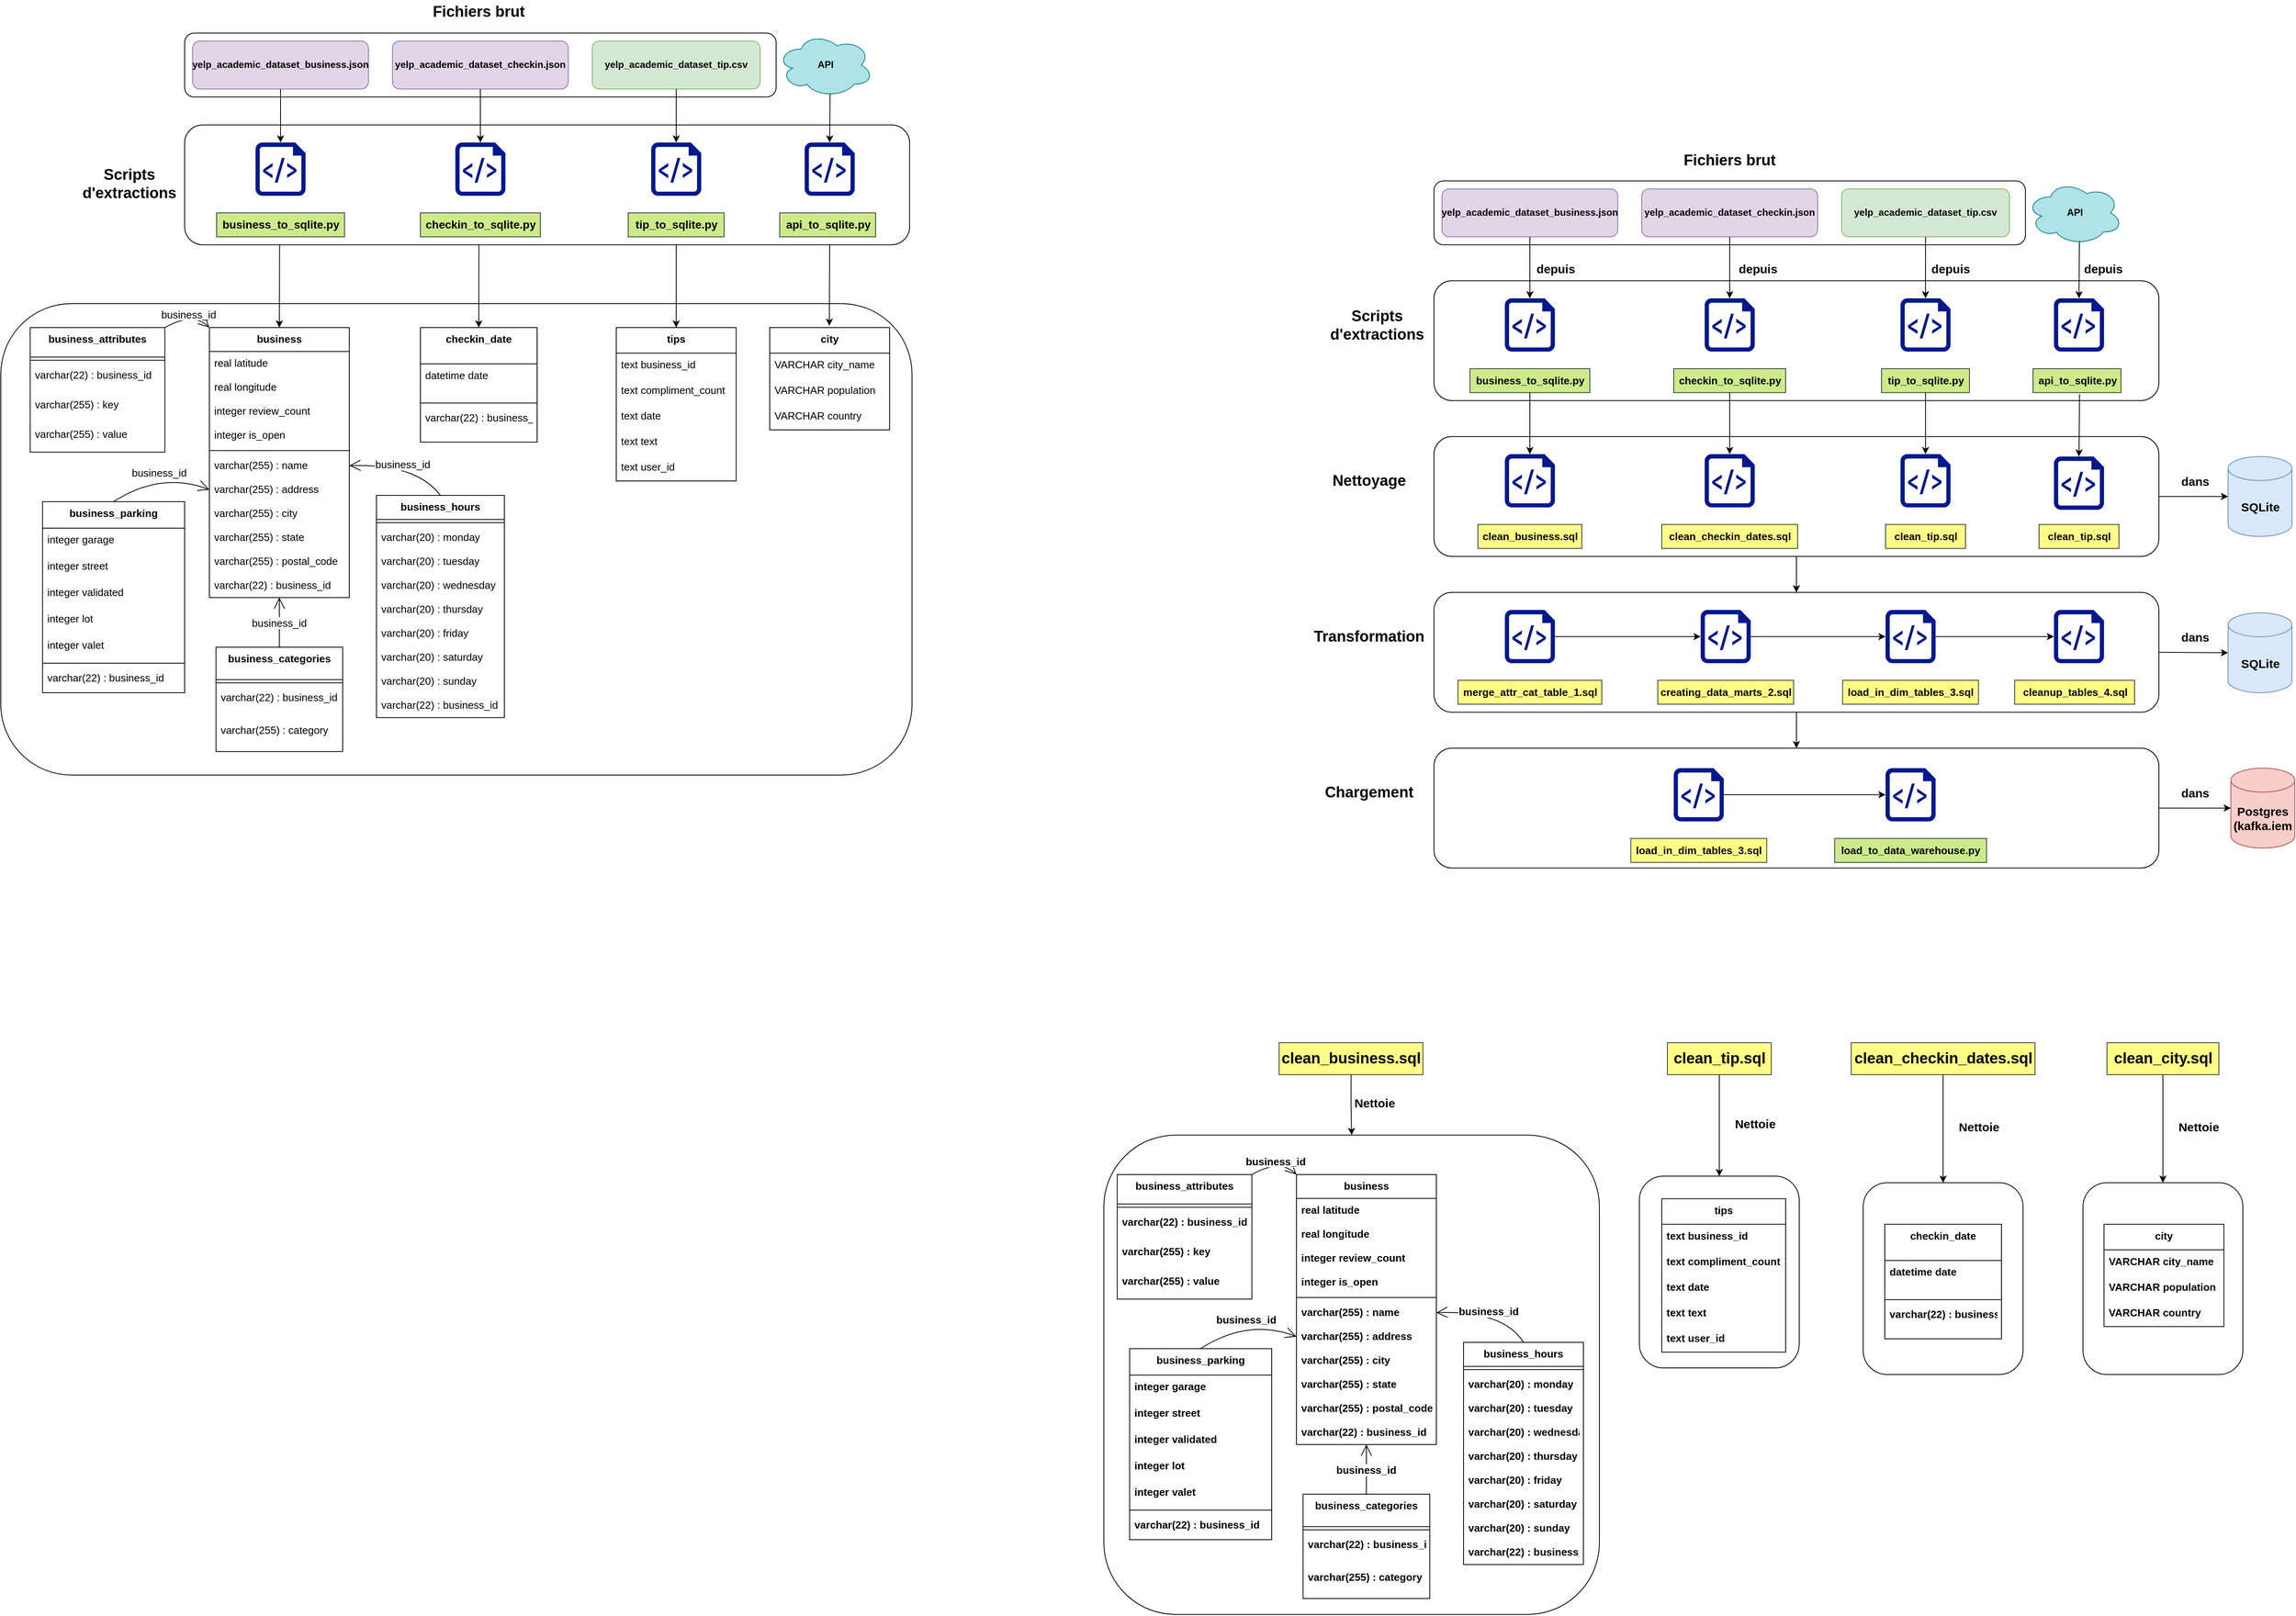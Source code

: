 <mxfile version="26.0.10">
  <diagram name="Page-1" id="FE7iK-MQ7CvdXXE0ufFU">
    <mxGraphModel dx="2750" dy="1289" grid="1" gridSize="10" guides="1" tooltips="1" connect="1" arrows="1" fold="1" page="0" pageScale="1" pageWidth="827" pageHeight="1169" math="0" shadow="0">
      <root>
        <mxCell id="0" />
        <mxCell id="1" parent="0" />
        <mxCell id="nS7EiZUYAdDM4UuXvFDq-99" value="" style="rounded=1;whiteSpace=wrap;html=1;fontStyle=1;fontSize=13;" parent="1" vertex="1">
          <mxGeometry x="2070" y="1650.29" width="200" height="240" as="geometry" />
        </mxCell>
        <mxCell id="nS7EiZUYAdDM4UuXvFDq-98" value="" style="rounded=1;whiteSpace=wrap;html=1;fontStyle=1;fontSize=13;" parent="1" vertex="1">
          <mxGeometry x="1790" y="1642.02" width="200" height="240" as="geometry" />
        </mxCell>
        <mxCell id="nS7EiZUYAdDM4UuXvFDq-96" value="" style="rounded=1;whiteSpace=wrap;html=1;fontStyle=1" parent="1" vertex="1">
          <mxGeometry x="1120" y="1590.57" width="620" height="600" as="geometry" />
        </mxCell>
        <mxCell id="otBcx3-YThyWnHZhAol0-192" value="" style="rounded=1;whiteSpace=wrap;html=1;fontSize=13;" parent="1" vertex="1">
          <mxGeometry x="-260" y="550" width="1140" height="590" as="geometry" />
        </mxCell>
        <mxCell id="otBcx3-YThyWnHZhAol0-72" value="tips" style="swimlane;fontStyle=1;align=center;verticalAlign=top;childLayout=stackLayout;horizontal=1;startSize=32;horizontalStack=0;resizeParent=1;resizeParentMax=0;resizeLast=0;collapsible=0;marginBottom=0;fontSize=13;" parent="1" vertex="1">
          <mxGeometry x="510" y="580" width="150" height="192" as="geometry" />
        </mxCell>
        <mxCell id="otBcx3-YThyWnHZhAol0-73" value="text business_id" style="text;strokeColor=none;fillColor=none;align=left;verticalAlign=top;spacingLeft=4;spacingRight=4;overflow=hidden;rotatable=0;points=[[0,0.5],[1,0.5]];portConstraint=eastwest;fontSize=13;" parent="otBcx3-YThyWnHZhAol0-72" vertex="1">
          <mxGeometry y="32" width="150" height="32" as="geometry" />
        </mxCell>
        <mxCell id="otBcx3-YThyWnHZhAol0-74" value="text compliment_count" style="text;strokeColor=none;fillColor=none;align=left;verticalAlign=top;spacingLeft=4;spacingRight=4;overflow=hidden;rotatable=0;points=[[0,0.5],[1,0.5]];portConstraint=eastwest;fontSize=13;" parent="otBcx3-YThyWnHZhAol0-72" vertex="1">
          <mxGeometry y="64" width="150" height="32" as="geometry" />
        </mxCell>
        <mxCell id="otBcx3-YThyWnHZhAol0-75" value="text date" style="text;strokeColor=none;fillColor=none;align=left;verticalAlign=top;spacingLeft=4;spacingRight=4;overflow=hidden;rotatable=0;points=[[0,0.5],[1,0.5]];portConstraint=eastwest;fontSize=13;" parent="otBcx3-YThyWnHZhAol0-72" vertex="1">
          <mxGeometry y="96" width="150" height="32" as="geometry" />
        </mxCell>
        <mxCell id="otBcx3-YThyWnHZhAol0-76" value="text text" style="text;strokeColor=none;fillColor=none;align=left;verticalAlign=top;spacingLeft=4;spacingRight=4;overflow=hidden;rotatable=0;points=[[0,0.5],[1,0.5]];portConstraint=eastwest;fontSize=13;" parent="otBcx3-YThyWnHZhAol0-72" vertex="1">
          <mxGeometry y="128" width="150" height="32" as="geometry" />
        </mxCell>
        <mxCell id="otBcx3-YThyWnHZhAol0-77" value="text user_id" style="text;strokeColor=none;fillColor=none;align=left;verticalAlign=top;spacingLeft=4;spacingRight=4;overflow=hidden;rotatable=0;points=[[0,0.5],[1,0.5]];portConstraint=eastwest;fontSize=13;" parent="otBcx3-YThyWnHZhAol0-72" vertex="1">
          <mxGeometry y="160" width="150" height="32" as="geometry" />
        </mxCell>
        <mxCell id="otBcx3-YThyWnHZhAol0-79" value="" style="endArrow=classic;html=1;rounded=0;exitX=0.5;exitY=0.983;exitDx=0;exitDy=0;entryX=0.5;entryY=0;entryDx=0;entryDy=0;fontStyle=1;exitPerimeter=0;" parent="1" target="otBcx3-YThyWnHZhAol0-72" edge="1">
          <mxGeometry width="50" height="50" relative="1" as="geometry">
            <mxPoint x="585" y="469.49" as="sourcePoint" />
            <mxPoint x="595" y="350" as="targetPoint" />
          </mxGeometry>
        </mxCell>
        <mxCell id="otBcx3-YThyWnHZhAol0-80" value="" style="endArrow=classic;html=1;rounded=0;exitX=0.486;exitY=1.083;exitDx=0;exitDy=0;fontStyle=1;exitPerimeter=0;entryX=0.5;entryY=0;entryDx=0;entryDy=0;" parent="1" target="otBcx3-YThyWnHZhAol0-145" edge="1">
          <mxGeometry width="50" height="50" relative="1" as="geometry">
            <mxPoint x="338.18" y="472.49" as="sourcePoint" />
            <mxPoint x="338" y="530" as="targetPoint" />
          </mxGeometry>
        </mxCell>
        <mxCell id="otBcx3-YThyWnHZhAol0-81" value="" style="endArrow=classic;html=1;rounded=0;exitX=0.468;exitY=0.947;exitDx=0;exitDy=0;fontStyle=1;exitPerimeter=0;entryX=0.5;entryY=0;entryDx=0;entryDy=0;" parent="1" target="otBcx3-YThyWnHZhAol0-87" edge="1">
          <mxGeometry width="50" height="50" relative="1" as="geometry">
            <mxPoint x="88.84" y="468.41" as="sourcePoint" />
            <mxPoint x="60" y="500" as="targetPoint" />
          </mxGeometry>
        </mxCell>
        <mxCell id="otBcx3-YThyWnHZhAol0-82" value="business_attributes" style="swimlane;fontStyle=1;align=center;verticalAlign=top;childLayout=stackLayout;horizontal=1;startSize=36.889;horizontalStack=0;resizeParent=1;resizeParentMax=0;resizeLast=0;collapsible=0;marginBottom=0;fontSize=13;" parent="1" vertex="1">
          <mxGeometry x="-223.25" y="580" width="168.5" height="155.889" as="geometry" />
        </mxCell>
        <mxCell id="otBcx3-YThyWnHZhAol0-83" style="line;strokeWidth=1;fillColor=none;align=left;verticalAlign=middle;spacingTop=-1;spacingLeft=3;spacingRight=3;rotatable=0;labelPosition=right;points=[];portConstraint=eastwest;strokeColor=inherit;fontSize=13;" parent="otBcx3-YThyWnHZhAol0-82" vertex="1">
          <mxGeometry y="36.889" width="168.5" height="8" as="geometry" />
        </mxCell>
        <mxCell id="otBcx3-YThyWnHZhAol0-84" value="varchar(22) : business_id" style="text;strokeColor=none;fillColor=none;align=left;verticalAlign=top;spacingLeft=4;spacingRight=4;overflow=hidden;rotatable=0;points=[[0,0.5],[1,0.5]];portConstraint=eastwest;fontSize=13;" parent="otBcx3-YThyWnHZhAol0-82" vertex="1">
          <mxGeometry y="44.889" width="168.5" height="37" as="geometry" />
        </mxCell>
        <mxCell id="otBcx3-YThyWnHZhAol0-85" value="varchar(255) : key" style="text;strokeColor=none;fillColor=none;align=left;verticalAlign=top;spacingLeft=4;spacingRight=4;overflow=hidden;rotatable=0;points=[[0,0.5],[1,0.5]];portConstraint=eastwest;fontSize=13;" parent="otBcx3-YThyWnHZhAol0-82" vertex="1">
          <mxGeometry y="81.889" width="168.5" height="37" as="geometry" />
        </mxCell>
        <mxCell id="otBcx3-YThyWnHZhAol0-86" value="varchar(255) : value" style="text;strokeColor=none;fillColor=none;align=left;verticalAlign=top;spacingLeft=4;spacingRight=4;overflow=hidden;rotatable=0;points=[[0,0.5],[1,0.5]];portConstraint=eastwest;fontSize=13;" parent="otBcx3-YThyWnHZhAol0-82" vertex="1">
          <mxGeometry y="118.889" width="168.5" height="37" as="geometry" />
        </mxCell>
        <mxCell id="otBcx3-YThyWnHZhAol0-87" value="business" style="swimlane;fontStyle=1;align=center;verticalAlign=top;childLayout=stackLayout;horizontal=1;startSize=29.818;horizontalStack=0;resizeParent=1;resizeParentMax=0;resizeLast=0;collapsible=0;marginBottom=0;fontSize=13;" parent="1" vertex="1">
          <mxGeometry x="1" y="580" width="175" height="337.818" as="geometry" />
        </mxCell>
        <mxCell id="otBcx3-YThyWnHZhAol0-88" value="real latitude" style="text;strokeColor=none;fillColor=none;align=left;verticalAlign=top;spacingLeft=4;spacingRight=4;overflow=hidden;rotatable=0;points=[[0,0.5],[1,0.5]];portConstraint=eastwest;fontSize=13;" parent="otBcx3-YThyWnHZhAol0-87" vertex="1">
          <mxGeometry y="29.818" width="175" height="30" as="geometry" />
        </mxCell>
        <mxCell id="otBcx3-YThyWnHZhAol0-89" value="real longitude" style="text;strokeColor=none;fillColor=none;align=left;verticalAlign=top;spacingLeft=4;spacingRight=4;overflow=hidden;rotatable=0;points=[[0,0.5],[1,0.5]];portConstraint=eastwest;fontSize=13;" parent="otBcx3-YThyWnHZhAol0-87" vertex="1">
          <mxGeometry y="59.818" width="175" height="30" as="geometry" />
        </mxCell>
        <mxCell id="otBcx3-YThyWnHZhAol0-90" value="integer review_count" style="text;strokeColor=none;fillColor=none;align=left;verticalAlign=top;spacingLeft=4;spacingRight=4;overflow=hidden;rotatable=0;points=[[0,0.5],[1,0.5]];portConstraint=eastwest;fontSize=13;" parent="otBcx3-YThyWnHZhAol0-87" vertex="1">
          <mxGeometry y="89.818" width="175" height="30" as="geometry" />
        </mxCell>
        <mxCell id="otBcx3-YThyWnHZhAol0-91" value="integer is_open" style="text;strokeColor=none;fillColor=none;align=left;verticalAlign=top;spacingLeft=4;spacingRight=4;overflow=hidden;rotatable=0;points=[[0,0.5],[1,0.5]];portConstraint=eastwest;fontSize=13;" parent="otBcx3-YThyWnHZhAol0-87" vertex="1">
          <mxGeometry y="119.818" width="175" height="30" as="geometry" />
        </mxCell>
        <mxCell id="otBcx3-YThyWnHZhAol0-92" style="line;strokeWidth=1;fillColor=none;align=left;verticalAlign=middle;spacingTop=-1;spacingLeft=3;spacingRight=3;rotatable=0;labelPosition=right;points=[];portConstraint=eastwest;strokeColor=inherit;fontSize=13;" parent="otBcx3-YThyWnHZhAol0-87" vertex="1">
          <mxGeometry y="149.818" width="175" height="8" as="geometry" />
        </mxCell>
        <mxCell id="otBcx3-YThyWnHZhAol0-93" value="varchar(255) : name" style="text;strokeColor=none;fillColor=none;align=left;verticalAlign=top;spacingLeft=4;spacingRight=4;overflow=hidden;rotatable=0;points=[[0,0.5],[1,0.5]];portConstraint=eastwest;fontSize=13;" parent="otBcx3-YThyWnHZhAol0-87" vertex="1">
          <mxGeometry y="157.818" width="175" height="30" as="geometry" />
        </mxCell>
        <mxCell id="otBcx3-YThyWnHZhAol0-94" value="varchar(255) : address" style="text;strokeColor=none;fillColor=none;align=left;verticalAlign=top;spacingLeft=4;spacingRight=4;overflow=hidden;rotatable=0;points=[[0,0.5],[1,0.5]];portConstraint=eastwest;fontSize=13;" parent="otBcx3-YThyWnHZhAol0-87" vertex="1">
          <mxGeometry y="187.818" width="175" height="30" as="geometry" />
        </mxCell>
        <mxCell id="otBcx3-YThyWnHZhAol0-95" value="varchar(255) : city" style="text;strokeColor=none;fillColor=none;align=left;verticalAlign=top;spacingLeft=4;spacingRight=4;overflow=hidden;rotatable=0;points=[[0,0.5],[1,0.5]];portConstraint=eastwest;fontSize=13;" parent="otBcx3-YThyWnHZhAol0-87" vertex="1">
          <mxGeometry y="217.818" width="175" height="30" as="geometry" />
        </mxCell>
        <mxCell id="otBcx3-YThyWnHZhAol0-96" value="varchar(255) : state" style="text;strokeColor=none;fillColor=none;align=left;verticalAlign=top;spacingLeft=4;spacingRight=4;overflow=hidden;rotatable=0;points=[[0,0.5],[1,0.5]];portConstraint=eastwest;fontSize=13;" parent="otBcx3-YThyWnHZhAol0-87" vertex="1">
          <mxGeometry y="247.818" width="175" height="30" as="geometry" />
        </mxCell>
        <mxCell id="otBcx3-YThyWnHZhAol0-97" value="varchar(255) : postal_code" style="text;strokeColor=none;fillColor=none;align=left;verticalAlign=top;spacingLeft=4;spacingRight=4;overflow=hidden;rotatable=0;points=[[0,0.5],[1,0.5]];portConstraint=eastwest;fontSize=13;" parent="otBcx3-YThyWnHZhAol0-87" vertex="1">
          <mxGeometry y="277.818" width="175" height="30" as="geometry" />
        </mxCell>
        <mxCell id="otBcx3-YThyWnHZhAol0-98" value="varchar(22) : business_id" style="text;strokeColor=none;fillColor=none;align=left;verticalAlign=top;spacingLeft=4;spacingRight=4;overflow=hidden;rotatable=0;points=[[0,0.5],[1,0.5]];portConstraint=eastwest;fontSize=13;" parent="otBcx3-YThyWnHZhAol0-87" vertex="1">
          <mxGeometry y="307.818" width="175" height="30" as="geometry" />
        </mxCell>
        <mxCell id="otBcx3-YThyWnHZhAol0-115" value="business_hours" style="swimlane;fontStyle=1;align=center;verticalAlign=top;childLayout=stackLayout;horizontal=1;startSize=30.105;horizontalStack=0;resizeParent=1;resizeParentMax=0;resizeLast=0;collapsible=0;marginBottom=0;fontSize=13;" parent="1" vertex="1">
          <mxGeometry x="210" y="790" width="160" height="278.105" as="geometry" />
        </mxCell>
        <mxCell id="otBcx3-YThyWnHZhAol0-116" style="line;strokeWidth=1;fillColor=none;align=left;verticalAlign=middle;spacingTop=-1;spacingLeft=3;spacingRight=3;rotatable=0;labelPosition=right;points=[];portConstraint=eastwest;strokeColor=inherit;fontSize=13;" parent="otBcx3-YThyWnHZhAol0-115" vertex="1">
          <mxGeometry y="30.105" width="160" height="8" as="geometry" />
        </mxCell>
        <mxCell id="otBcx3-YThyWnHZhAol0-117" value="varchar(20) : monday" style="text;strokeColor=none;fillColor=none;align=left;verticalAlign=top;spacingLeft=4;spacingRight=4;overflow=hidden;rotatable=0;points=[[0,0.5],[1,0.5]];portConstraint=eastwest;fontSize=13;" parent="otBcx3-YThyWnHZhAol0-115" vertex="1">
          <mxGeometry y="38.105" width="160" height="30" as="geometry" />
        </mxCell>
        <mxCell id="otBcx3-YThyWnHZhAol0-118" value="varchar(20) : tuesday" style="text;strokeColor=none;fillColor=none;align=left;verticalAlign=top;spacingLeft=4;spacingRight=4;overflow=hidden;rotatable=0;points=[[0,0.5],[1,0.5]];portConstraint=eastwest;fontSize=13;" parent="otBcx3-YThyWnHZhAol0-115" vertex="1">
          <mxGeometry y="68.105" width="160" height="30" as="geometry" />
        </mxCell>
        <mxCell id="otBcx3-YThyWnHZhAol0-119" value="varchar(20) : wednesday" style="text;strokeColor=none;fillColor=none;align=left;verticalAlign=top;spacingLeft=4;spacingRight=4;overflow=hidden;rotatable=0;points=[[0,0.5],[1,0.5]];portConstraint=eastwest;fontSize=13;" parent="otBcx3-YThyWnHZhAol0-115" vertex="1">
          <mxGeometry y="98.105" width="160" height="30" as="geometry" />
        </mxCell>
        <mxCell id="otBcx3-YThyWnHZhAol0-120" value="varchar(20) : thursday" style="text;strokeColor=none;fillColor=none;align=left;verticalAlign=top;spacingLeft=4;spacingRight=4;overflow=hidden;rotatable=0;points=[[0,0.5],[1,0.5]];portConstraint=eastwest;fontSize=13;" parent="otBcx3-YThyWnHZhAol0-115" vertex="1">
          <mxGeometry y="128.105" width="160" height="30" as="geometry" />
        </mxCell>
        <mxCell id="otBcx3-YThyWnHZhAol0-121" value="varchar(20) : friday" style="text;strokeColor=none;fillColor=none;align=left;verticalAlign=top;spacingLeft=4;spacingRight=4;overflow=hidden;rotatable=0;points=[[0,0.5],[1,0.5]];portConstraint=eastwest;fontSize=13;" parent="otBcx3-YThyWnHZhAol0-115" vertex="1">
          <mxGeometry y="158.105" width="160" height="30" as="geometry" />
        </mxCell>
        <mxCell id="otBcx3-YThyWnHZhAol0-122" value="varchar(20) : saturday" style="text;strokeColor=none;fillColor=none;align=left;verticalAlign=top;spacingLeft=4;spacingRight=4;overflow=hidden;rotatable=0;points=[[0,0.5],[1,0.5]];portConstraint=eastwest;fontSize=13;" parent="otBcx3-YThyWnHZhAol0-115" vertex="1">
          <mxGeometry y="188.105" width="160" height="30" as="geometry" />
        </mxCell>
        <mxCell id="otBcx3-YThyWnHZhAol0-123" value="varchar(20) : sunday" style="text;strokeColor=none;fillColor=none;align=left;verticalAlign=top;spacingLeft=4;spacingRight=4;overflow=hidden;rotatable=0;points=[[0,0.5],[1,0.5]];portConstraint=eastwest;fontSize=13;" parent="otBcx3-YThyWnHZhAol0-115" vertex="1">
          <mxGeometry y="218.105" width="160" height="30" as="geometry" />
        </mxCell>
        <mxCell id="otBcx3-YThyWnHZhAol0-124" value="varchar(22) : business_id" style="text;strokeColor=none;fillColor=none;align=left;verticalAlign=top;spacingLeft=4;spacingRight=4;overflow=hidden;rotatable=0;points=[[0,0.5],[1,0.5]];portConstraint=eastwest;fontSize=13;" parent="otBcx3-YThyWnHZhAol0-115" vertex="1">
          <mxGeometry y="248.105" width="160" height="30" as="geometry" />
        </mxCell>
        <mxCell id="otBcx3-YThyWnHZhAol0-132" value="business_id" style="curved=1;startArrow=none;endArrow=open;endSize=12;exitX=1;exitY=0;entryX=0;entryY=0;rounded=0;exitDx=0;exitDy=0;entryDx=0;entryDy=0;fontSize=13;" parent="1" source="otBcx3-YThyWnHZhAol0-82" target="otBcx3-YThyWnHZhAol0-87" edge="1">
          <mxGeometry relative="1" as="geometry">
            <Array as="points">
              <mxPoint x="-20" y="560" />
            </Array>
          </mxGeometry>
        </mxCell>
        <mxCell id="otBcx3-YThyWnHZhAol0-133" value="business_id" style="curved=1;startArrow=none;endArrow=open;endSize=12;exitX=0.5;exitY=0;entryX=0;entryY=0.5;rounded=0;entryDx=0;entryDy=0;exitDx=0;exitDy=0;fontSize=13;" parent="1" source="otBcx3-YThyWnHZhAol0-179" target="otBcx3-YThyWnHZhAol0-94" edge="1">
          <mxGeometry x="0.005" relative="1" as="geometry">
            <Array as="points">
              <mxPoint x="-60" y="760" />
            </Array>
            <mxPoint x="-90.75" y="820" as="sourcePoint" />
            <mxPoint as="offset" />
          </mxGeometry>
        </mxCell>
        <mxCell id="otBcx3-YThyWnHZhAol0-134" value="business_id" style="curved=1;startArrow=none;endArrow=open;endSize=12;exitX=0.5;exitY=0;entryX=0.5;entryY=1;rounded=0;exitDx=0;exitDy=0;fontSize=13;" parent="1" source="otBcx3-YThyWnHZhAol0-187" target="otBcx3-YThyWnHZhAol0-87" edge="1">
          <mxGeometry relative="1" as="geometry">
            <Array as="points" />
            <mxPoint x="88.875" y="960" as="sourcePoint" />
          </mxGeometry>
        </mxCell>
        <mxCell id="otBcx3-YThyWnHZhAol0-136" value="business_id" style="curved=1;startArrow=none;endArrow=open;endSize=12;exitX=0.5;exitY=0;entryX=1;entryY=0.5;rounded=0;entryDx=0;entryDy=0;fontSize=13;" parent="1" source="otBcx3-YThyWnHZhAol0-115" target="otBcx3-YThyWnHZhAol0-93" edge="1">
          <mxGeometry x="-0.003" relative="1" as="geometry">
            <Array as="points">
              <mxPoint x="260" y="750" />
            </Array>
            <mxPoint as="offset" />
          </mxGeometry>
        </mxCell>
        <mxCell id="otBcx3-YThyWnHZhAol0-145" value="checkin_date" style="swimlane;fontStyle=1;align=center;verticalAlign=top;childLayout=stackLayout;horizontal=1;startSize=45.333;horizontalStack=0;resizeParent=1;resizeParentMax=0;resizeLast=0;collapsible=0;marginBottom=0;fontSize=13;" parent="1" vertex="1">
          <mxGeometry x="265" y="580" width="146" height="143.333" as="geometry" />
        </mxCell>
        <mxCell id="otBcx3-YThyWnHZhAol0-146" value="datetime date" style="text;strokeColor=none;fillColor=none;align=left;verticalAlign=top;spacingLeft=4;spacingRight=4;overflow=hidden;rotatable=0;points=[[0,0.5],[1,0.5]];portConstraint=eastwest;fontSize=13;" parent="otBcx3-YThyWnHZhAol0-145" vertex="1">
          <mxGeometry y="45.333" width="146" height="45" as="geometry" />
        </mxCell>
        <mxCell id="otBcx3-YThyWnHZhAol0-147" style="line;strokeWidth=1;fillColor=none;align=left;verticalAlign=middle;spacingTop=-1;spacingLeft=3;spacingRight=3;rotatable=0;labelPosition=right;points=[];portConstraint=eastwest;strokeColor=inherit;fontSize=13;" parent="otBcx3-YThyWnHZhAol0-145" vertex="1">
          <mxGeometry y="90.333" width="146" height="8" as="geometry" />
        </mxCell>
        <mxCell id="otBcx3-YThyWnHZhAol0-148" value="varchar(22) : business_id" style="text;strokeColor=none;fillColor=none;align=left;verticalAlign=top;spacingLeft=4;spacingRight=4;overflow=hidden;rotatable=0;points=[[0,0.5],[1,0.5]];portConstraint=eastwest;fontSize=13;" parent="otBcx3-YThyWnHZhAol0-145" vertex="1">
          <mxGeometry y="98.333" width="146" height="45" as="geometry" />
        </mxCell>
        <mxCell id="otBcx3-YThyWnHZhAol0-179" value="business_parking" style="swimlane;fontStyle=1;align=center;verticalAlign=top;childLayout=stackLayout;horizontal=1;startSize=33.143;horizontalStack=0;resizeParent=1;resizeParentMax=0;resizeLast=0;collapsible=0;marginBottom=0;fontSize=13;" parent="1" vertex="1">
          <mxGeometry x="-207.75" y="797.82" width="177.75" height="239.143" as="geometry" />
        </mxCell>
        <mxCell id="otBcx3-YThyWnHZhAol0-180" value="integer garage" style="text;strokeColor=none;fillColor=none;align=left;verticalAlign=top;spacingLeft=4;spacingRight=4;overflow=hidden;rotatable=0;points=[[0,0.5],[1,0.5]];portConstraint=eastwest;fontSize=13;" parent="otBcx3-YThyWnHZhAol0-179" vertex="1">
          <mxGeometry y="33.143" width="177.75" height="33" as="geometry" />
        </mxCell>
        <mxCell id="otBcx3-YThyWnHZhAol0-181" value="integer street" style="text;strokeColor=none;fillColor=none;align=left;verticalAlign=top;spacingLeft=4;spacingRight=4;overflow=hidden;rotatable=0;points=[[0,0.5],[1,0.5]];portConstraint=eastwest;fontSize=13;" parent="otBcx3-YThyWnHZhAol0-179" vertex="1">
          <mxGeometry y="66.143" width="177.75" height="33" as="geometry" />
        </mxCell>
        <mxCell id="otBcx3-YThyWnHZhAol0-182" value="integer validated" style="text;strokeColor=none;fillColor=none;align=left;verticalAlign=top;spacingLeft=4;spacingRight=4;overflow=hidden;rotatable=0;points=[[0,0.5],[1,0.5]];portConstraint=eastwest;fontSize=13;" parent="otBcx3-YThyWnHZhAol0-179" vertex="1">
          <mxGeometry y="99.143" width="177.75" height="33" as="geometry" />
        </mxCell>
        <mxCell id="otBcx3-YThyWnHZhAol0-183" value="integer lot" style="text;strokeColor=none;fillColor=none;align=left;verticalAlign=top;spacingLeft=4;spacingRight=4;overflow=hidden;rotatable=0;points=[[0,0.5],[1,0.5]];portConstraint=eastwest;fontSize=13;" parent="otBcx3-YThyWnHZhAol0-179" vertex="1">
          <mxGeometry y="132.143" width="177.75" height="33" as="geometry" />
        </mxCell>
        <mxCell id="otBcx3-YThyWnHZhAol0-184" value="integer valet" style="text;strokeColor=none;fillColor=none;align=left;verticalAlign=top;spacingLeft=4;spacingRight=4;overflow=hidden;rotatable=0;points=[[0,0.5],[1,0.5]];portConstraint=eastwest;fontSize=13;" parent="otBcx3-YThyWnHZhAol0-179" vertex="1">
          <mxGeometry y="165.143" width="177.75" height="33" as="geometry" />
        </mxCell>
        <mxCell id="otBcx3-YThyWnHZhAol0-185" style="line;strokeWidth=1;fillColor=none;align=left;verticalAlign=middle;spacingTop=-1;spacingLeft=3;spacingRight=3;rotatable=0;labelPosition=right;points=[];portConstraint=eastwest;strokeColor=inherit;fontSize=13;" parent="otBcx3-YThyWnHZhAol0-179" vertex="1">
          <mxGeometry y="198.143" width="177.75" height="8" as="geometry" />
        </mxCell>
        <mxCell id="otBcx3-YThyWnHZhAol0-186" value="varchar(22) : business_id" style="text;strokeColor=none;fillColor=none;align=left;verticalAlign=top;spacingLeft=4;spacingRight=4;overflow=hidden;rotatable=0;points=[[0,0.5],[1,0.5]];portConstraint=eastwest;fontSize=13;" parent="otBcx3-YThyWnHZhAol0-179" vertex="1">
          <mxGeometry y="206.143" width="177.75" height="33" as="geometry" />
        </mxCell>
        <mxCell id="otBcx3-YThyWnHZhAol0-187" value="business_categories" style="swimlane;fontStyle=1;align=center;verticalAlign=top;childLayout=stackLayout;horizontal=1;startSize=40.571;horizontalStack=0;resizeParent=1;resizeParentMax=0;resizeLast=0;collapsible=0;marginBottom=0;fontSize=13;" parent="1" vertex="1">
          <mxGeometry x="9.25" y="980" width="158.5" height="130.571" as="geometry" />
        </mxCell>
        <mxCell id="otBcx3-YThyWnHZhAol0-188" style="line;strokeWidth=1;fillColor=none;align=left;verticalAlign=middle;spacingTop=-1;spacingLeft=3;spacingRight=3;rotatable=0;labelPosition=right;points=[];portConstraint=eastwest;strokeColor=inherit;fontSize=13;" parent="otBcx3-YThyWnHZhAol0-187" vertex="1">
          <mxGeometry y="40.571" width="158.5" height="8" as="geometry" />
        </mxCell>
        <mxCell id="otBcx3-YThyWnHZhAol0-189" value="varchar(22) : business_id" style="text;strokeColor=none;fillColor=none;align=left;verticalAlign=top;spacingLeft=4;spacingRight=4;overflow=hidden;rotatable=0;points=[[0,0.5],[1,0.5]];portConstraint=eastwest;fontSize=13;" parent="otBcx3-YThyWnHZhAol0-187" vertex="1">
          <mxGeometry y="48.571" width="158.5" height="41" as="geometry" />
        </mxCell>
        <mxCell id="otBcx3-YThyWnHZhAol0-190" value="varchar(255) : category" style="text;strokeColor=none;fillColor=none;align=left;verticalAlign=top;spacingLeft=4;spacingRight=4;overflow=hidden;rotatable=0;points=[[0,0.5],[1,0.5]];portConstraint=eastwest;fontSize=13;" parent="otBcx3-YThyWnHZhAol0-187" vertex="1">
          <mxGeometry y="89.571" width="158.5" height="41" as="geometry" />
        </mxCell>
        <mxCell id="4k4zlxXxDlK_Sbwd-Psj-6" value="" style="rounded=1;whiteSpace=wrap;html=1;fontStyle=1" parent="1" vertex="1">
          <mxGeometry x="1533" y="521.38" width="907" height="150" as="geometry" />
        </mxCell>
        <mxCell id="4k4zlxXxDlK_Sbwd-Psj-7" value="" style="rounded=1;whiteSpace=wrap;html=1;fontStyle=1" parent="1" vertex="1">
          <mxGeometry x="1533" y="396.38" width="740" height="80" as="geometry" />
        </mxCell>
        <mxCell id="4k4zlxXxDlK_Sbwd-Psj-8" value="yelp_academic_dataset_business.json" style="rounded=1;whiteSpace=wrap;html=1;fillColor=#e1d5e7;strokeColor=#9673a6;fontStyle=1" parent="1" vertex="1">
          <mxGeometry x="1543" y="406.38" width="220" height="60" as="geometry" />
        </mxCell>
        <mxCell id="4k4zlxXxDlK_Sbwd-Psj-9" value="yelp_academic_dataset_checkin.json" style="rounded=1;whiteSpace=wrap;html=1;fillColor=#e1d5e7;strokeColor=#9673a6;fontStyle=1" parent="1" vertex="1">
          <mxGeometry x="1793" y="406.38" width="220" height="60" as="geometry" />
        </mxCell>
        <mxCell id="4k4zlxXxDlK_Sbwd-Psj-10" value="yelp_academic_dataset_tip.csv" style="rounded=1;whiteSpace=wrap;html=1;fillColor=#d5e8d4;strokeColor=#82b366;fontStyle=1" parent="1" vertex="1">
          <mxGeometry x="2043" y="406.38" width="210" height="60" as="geometry" />
        </mxCell>
        <mxCell id="4k4zlxXxDlK_Sbwd-Psj-11" value="" style="endArrow=classic;html=1;rounded=0;exitX=0.5;exitY=1;exitDx=0;exitDy=0;entryX=0.5;entryY=0;entryDx=0;entryDy=0;entryPerimeter=0;fontStyle=1" parent="1" source="4k4zlxXxDlK_Sbwd-Psj-8" target="4k4zlxXxDlK_Sbwd-Psj-14" edge="1">
          <mxGeometry width="50" height="50" relative="1" as="geometry">
            <mxPoint x="1523" y="626.38" as="sourcePoint" />
            <mxPoint x="1653" y="546.38" as="targetPoint" />
          </mxGeometry>
        </mxCell>
        <mxCell id="4k4zlxXxDlK_Sbwd-Psj-12" value="" style="endArrow=classic;html=1;rounded=0;exitX=0.5;exitY=1;exitDx=0;exitDy=0;entryX=0.5;entryY=0;entryDx=0;entryDy=0;entryPerimeter=0;fontStyle=1" parent="1" source="4k4zlxXxDlK_Sbwd-Psj-9" target="4k4zlxXxDlK_Sbwd-Psj-20" edge="1">
          <mxGeometry width="50" height="50" relative="1" as="geometry">
            <mxPoint x="1663" y="506.38" as="sourcePoint" />
            <mxPoint x="1903" y="566.38" as="targetPoint" />
          </mxGeometry>
        </mxCell>
        <mxCell id="4k4zlxXxDlK_Sbwd-Psj-13" value="" style="endArrow=classic;html=1;rounded=0;exitX=0.5;exitY=1;exitDx=0;exitDy=0;entryX=0.5;entryY=0;entryDx=0;entryDy=0;entryPerimeter=0;fontStyle=1" parent="1" source="4k4zlxXxDlK_Sbwd-Psj-10" target="4k4zlxXxDlK_Sbwd-Psj-21" edge="1">
          <mxGeometry width="50" height="50" relative="1" as="geometry">
            <mxPoint x="1913" y="506.38" as="sourcePoint" />
            <mxPoint x="2148" y="566.38" as="targetPoint" />
          </mxGeometry>
        </mxCell>
        <mxCell id="4k4zlxXxDlK_Sbwd-Psj-14" value="" style="sketch=0;aspect=fixed;pointerEvents=1;shadow=0;dashed=0;html=1;strokeColor=none;labelPosition=center;verticalLabelPosition=bottom;verticalAlign=top;align=center;fillColor=#00188D;shape=mxgraph.azure.script_file;fontStyle=1" parent="1" vertex="1">
          <mxGeometry x="1621.7" y="543.4" width="62.6" height="66.6" as="geometry" />
        </mxCell>
        <mxCell id="4k4zlxXxDlK_Sbwd-Psj-15" value="checkin_to_sqlite.py" style="text;html=1;align=center;verticalAlign=middle;resizable=0;points=[];autosize=1;strokeColor=#36393d;fillColor=#cdeb8b;fontStyle=1;fontSize=13;" parent="1" vertex="1">
          <mxGeometry x="1833" y="631.38" width="140" height="30" as="geometry" />
        </mxCell>
        <mxCell id="4k4zlxXxDlK_Sbwd-Psj-16" value="business_to_sqlite.py" style="text;html=1;align=center;verticalAlign=middle;resizable=0;points=[];autosize=1;strokeColor=#36393d;fillColor=#cdeb8b;fontStyle=1;fontSize=13;" parent="1" vertex="1">
          <mxGeometry x="1578" y="631.38" width="150" height="30" as="geometry" />
        </mxCell>
        <mxCell id="4k4zlxXxDlK_Sbwd-Psj-17" value="tip_to_sqlite.py" style="text;html=1;align=center;verticalAlign=middle;resizable=0;points=[];autosize=1;strokeColor=#36393d;fillColor=#cdeb8b;fontStyle=1;fontSize=13;" parent="1" vertex="1">
          <mxGeometry x="2093" y="631.38" width="110" height="30" as="geometry" />
        </mxCell>
        <mxCell id="4k4zlxXxDlK_Sbwd-Psj-18" value="&lt;span&gt;&lt;font style=&quot;font-size: 19px;&quot;&gt;Fichiers brut&lt;/font&gt;&lt;/span&gt;" style="text;html=1;align=center;verticalAlign=middle;whiteSpace=wrap;rounded=0;fontStyle=1" parent="1" vertex="1">
          <mxGeometry x="1822" y="356.38" width="162" height="30" as="geometry" />
        </mxCell>
        <mxCell id="4k4zlxXxDlK_Sbwd-Psj-19" value="&lt;span&gt;&lt;font style=&quot;font-size: 19px;&quot;&gt;Scripts d&#39;extractions&lt;/font&gt;&lt;/span&gt;" style="text;html=1;align=center;verticalAlign=middle;whiteSpace=wrap;rounded=0;fontStyle=1" parent="1" vertex="1">
          <mxGeometry x="1371" y="561.7" width="182" height="30" as="geometry" />
        </mxCell>
        <mxCell id="4k4zlxXxDlK_Sbwd-Psj-20" value="" style="sketch=0;aspect=fixed;pointerEvents=1;shadow=0;dashed=0;html=1;strokeColor=none;labelPosition=center;verticalLabelPosition=bottom;verticalAlign=top;align=center;fillColor=#00188D;shape=mxgraph.azure.script_file;fontStyle=1" parent="1" vertex="1">
          <mxGeometry x="1871.7" y="543.4" width="62.6" height="66.6" as="geometry" />
        </mxCell>
        <mxCell id="4k4zlxXxDlK_Sbwd-Psj-21" value="" style="sketch=0;aspect=fixed;pointerEvents=1;shadow=0;dashed=0;html=1;strokeColor=none;labelPosition=center;verticalLabelPosition=bottom;verticalAlign=top;align=center;fillColor=#00188D;shape=mxgraph.azure.script_file;fontStyle=1" parent="1" vertex="1">
          <mxGeometry x="2116.7" y="543.4" width="62.6" height="66.6" as="geometry" />
        </mxCell>
        <mxCell id="4k4zlxXxDlK_Sbwd-Psj-44" style="edgeStyle=orthogonalEdgeStyle;rounded=0;orthogonalLoop=1;jettySize=auto;html=1;entryX=0.5;entryY=0;entryDx=0;entryDy=0;fontStyle=1" parent="1" source="4k4zlxXxDlK_Sbwd-Psj-22" target="4k4zlxXxDlK_Sbwd-Psj-36" edge="1">
          <mxGeometry relative="1" as="geometry" />
        </mxCell>
        <mxCell id="4k4zlxXxDlK_Sbwd-Psj-22" value="" style="rounded=1;whiteSpace=wrap;html=1;fontStyle=1" parent="1" vertex="1">
          <mxGeometry x="1533" y="716.38" width="907" height="150" as="geometry" />
        </mxCell>
        <mxCell id="4k4zlxXxDlK_Sbwd-Psj-23" value="" style="sketch=0;aspect=fixed;pointerEvents=1;shadow=0;dashed=0;html=1;strokeColor=none;labelPosition=center;verticalLabelPosition=bottom;verticalAlign=top;align=center;fillColor=#00188D;shape=mxgraph.azure.script_file;fontStyle=1" parent="1" vertex="1">
          <mxGeometry x="1621.7" y="738.4" width="62.6" height="66.6" as="geometry" />
        </mxCell>
        <mxCell id="4k4zlxXxDlK_Sbwd-Psj-24" value="clean_checkin_dates.sql" style="text;html=1;align=center;verticalAlign=middle;resizable=0;points=[];autosize=1;strokeColor=#36393d;fillColor=#ffff88;fontStyle=1;fontSize=13;" parent="1" vertex="1">
          <mxGeometry x="1818" y="826.38" width="170" height="30" as="geometry" />
        </mxCell>
        <mxCell id="4k4zlxXxDlK_Sbwd-Psj-25" value="clean_business.sql" style="text;html=1;align=center;verticalAlign=middle;resizable=0;points=[];autosize=1;strokeColor=#36393d;fillColor=#ffff88;fontStyle=1;fontSize=13;" parent="1" vertex="1">
          <mxGeometry x="1588" y="826.38" width="130" height="30" as="geometry" />
        </mxCell>
        <mxCell id="4k4zlxXxDlK_Sbwd-Psj-26" value="clean_tip.sql" style="text;html=1;align=center;verticalAlign=middle;resizable=0;points=[];autosize=1;strokeColor=#36393d;fillColor=#ffff88;fontStyle=1;fontSize=13;" parent="1" vertex="1">
          <mxGeometry x="2098" y="826.38" width="100" height="30" as="geometry" />
        </mxCell>
        <mxCell id="4k4zlxXxDlK_Sbwd-Psj-27" value="&lt;span style=&quot;font-size: 19px;&quot;&gt;&lt;span&gt;Nettoyage&lt;/span&gt;&lt;/span&gt;" style="text;html=1;align=center;verticalAlign=middle;whiteSpace=wrap;rounded=0;fontStyle=1" parent="1" vertex="1">
          <mxGeometry x="1361" y="756.7" width="182" height="30" as="geometry" />
        </mxCell>
        <mxCell id="4k4zlxXxDlK_Sbwd-Psj-28" value="" style="sketch=0;aspect=fixed;pointerEvents=1;shadow=0;dashed=0;html=1;strokeColor=none;labelPosition=center;verticalLabelPosition=bottom;verticalAlign=top;align=center;fillColor=#00188D;shape=mxgraph.azure.script_file;fontStyle=1" parent="1" vertex="1">
          <mxGeometry x="1871.7" y="738.4" width="62.6" height="66.6" as="geometry" />
        </mxCell>
        <mxCell id="4k4zlxXxDlK_Sbwd-Psj-29" value="" style="sketch=0;aspect=fixed;pointerEvents=1;shadow=0;dashed=0;html=1;strokeColor=none;labelPosition=center;verticalLabelPosition=bottom;verticalAlign=top;align=center;fillColor=#00188D;shape=mxgraph.azure.script_file;fontStyle=1" parent="1" vertex="1">
          <mxGeometry x="2116.7" y="738.4" width="62.6" height="66.6" as="geometry" />
        </mxCell>
        <mxCell id="4k4zlxXxDlK_Sbwd-Psj-36" value="" style="rounded=1;whiteSpace=wrap;html=1;fontStyle=1" parent="1" vertex="1">
          <mxGeometry x="1533" y="911.38" width="907" height="150" as="geometry" />
        </mxCell>
        <mxCell id="4k4zlxXxDlK_Sbwd-Psj-37" value="" style="sketch=0;aspect=fixed;pointerEvents=1;shadow=0;dashed=0;html=1;strokeColor=none;labelPosition=center;verticalLabelPosition=bottom;verticalAlign=top;align=center;fillColor=#00188D;shape=mxgraph.azure.script_file;fontStyle=1" parent="1" vertex="1">
          <mxGeometry x="1621.7" y="933.4" width="62.6" height="66.6" as="geometry" />
        </mxCell>
        <mxCell id="4k4zlxXxDlK_Sbwd-Psj-38" value="creating_data_marts_2.sql" style="text;html=1;align=center;verticalAlign=middle;resizable=0;points=[];autosize=1;strokeColor=#36393d;fillColor=#ffff88;fontStyle=1;fontSize=13;" parent="1" vertex="1">
          <mxGeometry x="1813" y="1021.38" width="170" height="30" as="geometry" />
        </mxCell>
        <mxCell id="4k4zlxXxDlK_Sbwd-Psj-39" value="merge_attr_cat_table_1.sql" style="text;html=1;align=center;verticalAlign=middle;resizable=0;points=[];autosize=1;strokeColor=#36393d;fillColor=#ffff88;fontStyle=1;fontSize=13;" parent="1" vertex="1">
          <mxGeometry x="1563" y="1021.38" width="180" height="30" as="geometry" />
        </mxCell>
        <mxCell id="4k4zlxXxDlK_Sbwd-Psj-40" value="load_in_dim_tables_3.sql" style="text;html=1;align=center;verticalAlign=middle;resizable=0;points=[];autosize=1;strokeColor=#36393d;fillColor=#ffff88;fontStyle=1;fontSize=13;" parent="1" vertex="1">
          <mxGeometry x="2044.3" y="1021.38" width="170" height="30" as="geometry" />
        </mxCell>
        <mxCell id="4k4zlxXxDlK_Sbwd-Psj-41" value="" style="sketch=0;aspect=fixed;pointerEvents=1;shadow=0;dashed=0;html=1;strokeColor=none;labelPosition=center;verticalLabelPosition=bottom;verticalAlign=top;align=center;fillColor=#00188D;shape=mxgraph.azure.script_file;fontStyle=1" parent="1" vertex="1">
          <mxGeometry x="1866.7" y="933.4" width="62.6" height="66.6" as="geometry" />
        </mxCell>
        <mxCell id="4k4zlxXxDlK_Sbwd-Psj-42" value="" style="sketch=0;aspect=fixed;pointerEvents=1;shadow=0;dashed=0;html=1;strokeColor=none;labelPosition=center;verticalLabelPosition=bottom;verticalAlign=top;align=center;fillColor=#00188D;shape=mxgraph.azure.script_file;fontStyle=1" parent="1" vertex="1">
          <mxGeometry x="2098" y="933.4" width="62.6" height="66.6" as="geometry" />
        </mxCell>
        <mxCell id="4k4zlxXxDlK_Sbwd-Psj-43" value="&lt;span style=&quot;font-size: 19px;&quot;&gt;&lt;span&gt;Transformation&lt;/span&gt;&lt;/span&gt;" style="text;html=1;align=center;verticalAlign=middle;whiteSpace=wrap;rounded=0;fontStyle=1" parent="1" vertex="1">
          <mxGeometry x="1361" y="951.7" width="182" height="30" as="geometry" />
        </mxCell>
        <mxCell id="4k4zlxXxDlK_Sbwd-Psj-45" style="edgeStyle=orthogonalEdgeStyle;rounded=0;orthogonalLoop=1;jettySize=auto;html=1;entryX=0.5;entryY=0;entryDx=0;entryDy=0;entryPerimeter=0;" parent="1" source="4k4zlxXxDlK_Sbwd-Psj-15" target="4k4zlxXxDlK_Sbwd-Psj-28" edge="1">
          <mxGeometry relative="1" as="geometry" />
        </mxCell>
        <mxCell id="4k4zlxXxDlK_Sbwd-Psj-46" style="edgeStyle=orthogonalEdgeStyle;rounded=0;orthogonalLoop=1;jettySize=auto;html=1;entryX=0.5;entryY=0;entryDx=0;entryDy=0;entryPerimeter=0;" parent="1" source="4k4zlxXxDlK_Sbwd-Psj-16" target="4k4zlxXxDlK_Sbwd-Psj-23" edge="1">
          <mxGeometry relative="1" as="geometry" />
        </mxCell>
        <mxCell id="4k4zlxXxDlK_Sbwd-Psj-47" style="edgeStyle=orthogonalEdgeStyle;rounded=0;orthogonalLoop=1;jettySize=auto;html=1;entryX=0.5;entryY=0;entryDx=0;entryDy=0;entryPerimeter=0;" parent="1" source="4k4zlxXxDlK_Sbwd-Psj-17" target="4k4zlxXxDlK_Sbwd-Psj-29" edge="1">
          <mxGeometry relative="1" as="geometry" />
        </mxCell>
        <mxCell id="4k4zlxXxDlK_Sbwd-Psj-48" style="edgeStyle=orthogonalEdgeStyle;rounded=0;orthogonalLoop=1;jettySize=auto;html=1;entryX=0;entryY=0.5;entryDx=0;entryDy=0;entryPerimeter=0;fontStyle=1" parent="1" source="4k4zlxXxDlK_Sbwd-Psj-37" target="4k4zlxXxDlK_Sbwd-Psj-41" edge="1">
          <mxGeometry relative="1" as="geometry" />
        </mxCell>
        <mxCell id="4k4zlxXxDlK_Sbwd-Psj-49" style="edgeStyle=orthogonalEdgeStyle;rounded=0;orthogonalLoop=1;jettySize=auto;html=1;entryX=0;entryY=0.5;entryDx=0;entryDy=0;entryPerimeter=0;fontStyle=1" parent="1" source="4k4zlxXxDlK_Sbwd-Psj-41" target="4k4zlxXxDlK_Sbwd-Psj-42" edge="1">
          <mxGeometry relative="1" as="geometry" />
        </mxCell>
        <mxCell id="4k4zlxXxDlK_Sbwd-Psj-50" value="cleanup_tables_4.sql" style="text;html=1;align=center;verticalAlign=middle;resizable=0;points=[];autosize=1;strokeColor=#36393d;fillColor=#ffff88;fontStyle=1;fontSize=13;" parent="1" vertex="1">
          <mxGeometry x="2259.5" y="1021.38" width="150" height="30" as="geometry" />
        </mxCell>
        <mxCell id="4k4zlxXxDlK_Sbwd-Psj-51" value="" style="sketch=0;aspect=fixed;pointerEvents=1;shadow=0;dashed=0;html=1;strokeColor=none;labelPosition=center;verticalLabelPosition=bottom;verticalAlign=top;align=center;fillColor=#00188D;shape=mxgraph.azure.script_file;fontStyle=1" parent="1" vertex="1">
          <mxGeometry x="2308.7" y="933.4" width="62.6" height="66.6" as="geometry" />
        </mxCell>
        <mxCell id="4k4zlxXxDlK_Sbwd-Psj-52" style="edgeStyle=orthogonalEdgeStyle;rounded=0;orthogonalLoop=1;jettySize=auto;html=1;entryX=0;entryY=0.5;entryDx=0;entryDy=0;entryPerimeter=0;fontStyle=1" parent="1" source="4k4zlxXxDlK_Sbwd-Psj-42" target="4k4zlxXxDlK_Sbwd-Psj-51" edge="1">
          <mxGeometry relative="1" as="geometry" />
        </mxCell>
        <mxCell id="nS7EiZUYAdDM4UuXvFDq-4" value="" style="rounded=1;whiteSpace=wrap;html=1;fontStyle=1" parent="1" vertex="1">
          <mxGeometry x="1533" y="1106.38" width="907" height="150" as="geometry" />
        </mxCell>
        <mxCell id="nS7EiZUYAdDM4UuXvFDq-6" value="load_to_data_warehouse.py" style="text;html=1;align=center;verticalAlign=middle;resizable=0;points=[];autosize=1;strokeColor=#36393d;fillColor=#cdeb8b;fontStyle=1;fontSize=13;" parent="1" vertex="1">
          <mxGeometry x="2034.3" y="1219.36" width="190" height="30" as="geometry" />
        </mxCell>
        <mxCell id="nS7EiZUYAdDM4UuXvFDq-9" value="" style="sketch=0;aspect=fixed;pointerEvents=1;shadow=0;dashed=0;html=1;strokeColor=none;labelPosition=center;verticalLabelPosition=bottom;verticalAlign=top;align=center;fillColor=#00188D;shape=mxgraph.azure.script_file;fontStyle=1" parent="1" vertex="1">
          <mxGeometry x="2098" y="1131.38" width="62.6" height="66.6" as="geometry" />
        </mxCell>
        <mxCell id="nS7EiZUYAdDM4UuXvFDq-11" value="&lt;span style=&quot;font-size: 19px;&quot;&gt;&lt;span&gt;Chargement&lt;/span&gt;&lt;/span&gt;" style="text;html=1;align=center;verticalAlign=middle;whiteSpace=wrap;rounded=0;fontStyle=1" parent="1" vertex="1">
          <mxGeometry x="1361" y="1146.7" width="182" height="30" as="geometry" />
        </mxCell>
        <mxCell id="nS7EiZUYAdDM4UuXvFDq-17" value="Postgres&lt;div&gt;(kafka.iem&lt;/div&gt;" style="shape=cylinder3;whiteSpace=wrap;html=1;boundedLbl=1;backgroundOutline=1;size=15;fontStyle=1;fillColor=#f8cecc;strokeColor=#b85450;fontSize=15;" parent="1" vertex="1">
          <mxGeometry x="2530" y="1131.38" width="80" height="100" as="geometry" />
        </mxCell>
        <mxCell id="nS7EiZUYAdDM4UuXvFDq-18" value="" style="endArrow=classic;html=1;rounded=0;exitX=1;exitY=0.5;exitDx=0;exitDy=0;entryX=0;entryY=0.5;entryDx=0;entryDy=0;entryPerimeter=0;fontStyle=1" parent="1" source="4k4zlxXxDlK_Sbwd-Psj-36" target="nS7EiZUYAdDM4UuXvFDq-23" edge="1">
          <mxGeometry width="50" height="50" relative="1" as="geometry">
            <mxPoint x="2491" y="1066.38" as="sourcePoint" />
            <mxPoint x="2324.5" y="986.95" as="targetPoint" />
          </mxGeometry>
        </mxCell>
        <mxCell id="nS7EiZUYAdDM4UuXvFDq-22" value="" style="endArrow=classic;html=1;rounded=0;exitX=1;exitY=0.5;exitDx=0;exitDy=0;entryX=0;entryY=0.5;entryDx=0;entryDy=0;entryPerimeter=0;fontStyle=1" parent="1" source="4k4zlxXxDlK_Sbwd-Psj-22" target="nS7EiZUYAdDM4UuXvFDq-26" edge="1">
          <mxGeometry width="50" height="50" relative="1" as="geometry">
            <mxPoint x="2510" y="791.38" as="sourcePoint" />
            <mxPoint x="2568" y="796.7" as="targetPoint" />
          </mxGeometry>
        </mxCell>
        <mxCell id="nS7EiZUYAdDM4UuXvFDq-23" value="SQLite" style="shape=cylinder3;whiteSpace=wrap;html=1;boundedLbl=1;backgroundOutline=1;size=15;fontStyle=1;fillColor=#dae8fc;strokeColor=#6c8ebf;fontSize=15;" parent="1" vertex="1">
          <mxGeometry x="2526.5" y="936.96" width="80" height="100" as="geometry" />
        </mxCell>
        <mxCell id="nS7EiZUYAdDM4UuXvFDq-25" value="" style="endArrow=classic;html=1;rounded=0;exitX=1;exitY=0.5;exitDx=0;exitDy=0;entryX=0;entryY=0.5;entryDx=0;entryDy=0;entryPerimeter=0;fontStyle=1" parent="1" source="nS7EiZUYAdDM4UuXvFDq-4" target="nS7EiZUYAdDM4UuXvFDq-17" edge="1">
          <mxGeometry width="50" height="50" relative="1" as="geometry">
            <mxPoint x="2283" y="996.38" as="sourcePoint" />
            <mxPoint x="2351" y="997.38" as="targetPoint" />
          </mxGeometry>
        </mxCell>
        <mxCell id="nS7EiZUYAdDM4UuXvFDq-26" value="SQLite" style="shape=cylinder3;whiteSpace=wrap;html=1;boundedLbl=1;backgroundOutline=1;size=15;fontStyle=1;fillColor=#dae8fc;strokeColor=#6c8ebf;fontSize=15;" parent="1" vertex="1">
          <mxGeometry x="2526.5" y="741.38" width="80" height="100" as="geometry" />
        </mxCell>
        <mxCell id="nS7EiZUYAdDM4UuXvFDq-27" style="edgeStyle=orthogonalEdgeStyle;rounded=0;orthogonalLoop=1;jettySize=auto;html=1;entryX=0.5;entryY=0;entryDx=0;entryDy=0;exitX=0.5;exitY=1;exitDx=0;exitDy=0;fontStyle=1" parent="1" source="4k4zlxXxDlK_Sbwd-Psj-36" target="nS7EiZUYAdDM4UuXvFDq-4" edge="1">
          <mxGeometry relative="1" as="geometry">
            <mxPoint x="1921" y="1061.38" as="sourcePoint" />
            <mxPoint x="1921" y="1106.38" as="targetPoint" />
          </mxGeometry>
        </mxCell>
        <mxCell id="nS7EiZUYAdDM4UuXvFDq-28" value="load_in_dim_tables_3.sql" style="text;html=1;align=center;verticalAlign=middle;resizable=0;points=[];autosize=1;strokeColor=#36393d;fillColor=#ffff88;fontStyle=1;fontSize=13;" parent="1" vertex="1">
          <mxGeometry x="1779.3" y="1219.36" width="170" height="30" as="geometry" />
        </mxCell>
        <mxCell id="nS7EiZUYAdDM4UuXvFDq-29" value="" style="sketch=0;aspect=fixed;pointerEvents=1;shadow=0;dashed=0;html=1;strokeColor=none;labelPosition=center;verticalLabelPosition=bottom;verticalAlign=top;align=center;fillColor=#00188D;shape=mxgraph.azure.script_file;fontStyle=1" parent="1" vertex="1">
          <mxGeometry x="1833" y="1131.38" width="62.6" height="66.6" as="geometry" />
        </mxCell>
        <mxCell id="nS7EiZUYAdDM4UuXvFDq-31" value="" style="endArrow=classic;html=1;rounded=0;exitX=1;exitY=0.5;exitDx=0;exitDy=0;exitPerimeter=0;entryX=0;entryY=0.5;entryDx=0;entryDy=0;entryPerimeter=0;fontStyle=1" parent="1" source="nS7EiZUYAdDM4UuXvFDq-29" target="nS7EiZUYAdDM4UuXvFDq-9" edge="1">
          <mxGeometry width="50" height="50" relative="1" as="geometry">
            <mxPoint x="1231" y="1066.38" as="sourcePoint" />
            <mxPoint x="1281" y="1016.38" as="targetPoint" />
          </mxGeometry>
        </mxCell>
        <mxCell id="nS7EiZUYAdDM4UuXvFDq-32" style="edgeStyle=orthogonalEdgeStyle;rounded=0;orthogonalLoop=1;jettySize=auto;html=1;exitX=0.5;exitY=1;exitDx=0;exitDy=0;fontStyle=1" parent="1" source="4k4zlxXxDlK_Sbwd-Psj-43" target="4k4zlxXxDlK_Sbwd-Psj-43" edge="1">
          <mxGeometry relative="1" as="geometry" />
        </mxCell>
        <mxCell id="nS7EiZUYAdDM4UuXvFDq-36" value="dans" style="text;html=1;align=center;verticalAlign=middle;resizable=0;points=[];autosize=1;strokeColor=none;fillColor=none;fontStyle=1;fontSize=15;" parent="1" vertex="1">
          <mxGeometry x="2455" y="756.7" width="60" height="30" as="geometry" />
        </mxCell>
        <mxCell id="nS7EiZUYAdDM4UuXvFDq-37" value="dans" style="text;html=1;align=center;verticalAlign=middle;resizable=0;points=[];autosize=1;strokeColor=none;fillColor=none;fontStyle=1;fontSize=15;" parent="1" vertex="1">
          <mxGeometry x="2455" y="951.7" width="60" height="30" as="geometry" />
        </mxCell>
        <mxCell id="nS7EiZUYAdDM4UuXvFDq-38" value="dans" style="text;html=1;align=center;verticalAlign=middle;resizable=0;points=[];autosize=1;strokeColor=none;fillColor=none;fontStyle=1;fontSize=15;" parent="1" vertex="1">
          <mxGeometry x="2455" y="1146.7" width="60" height="30" as="geometry" />
        </mxCell>
        <mxCell id="nS7EiZUYAdDM4UuXvFDq-40" value="tips" style="swimlane;fontStyle=1;align=center;verticalAlign=top;childLayout=stackLayout;horizontal=1;startSize=32;horizontalStack=0;resizeParent=1;resizeParentMax=0;resizeLast=0;collapsible=0;marginBottom=0;fontSize=13;" parent="1" vertex="1">
          <mxGeometry x="1818" y="1670.31" width="155" height="192" as="geometry" />
        </mxCell>
        <mxCell id="nS7EiZUYAdDM4UuXvFDq-41" value="text business_id" style="text;strokeColor=none;fillColor=none;align=left;verticalAlign=top;spacingLeft=4;spacingRight=4;overflow=hidden;rotatable=0;points=[[0,0.5],[1,0.5]];portConstraint=eastwest;fontStyle=1;fontSize=13;" parent="nS7EiZUYAdDM4UuXvFDq-40" vertex="1">
          <mxGeometry y="32" width="155" height="32" as="geometry" />
        </mxCell>
        <mxCell id="nS7EiZUYAdDM4UuXvFDq-42" value="text compliment_count" style="text;strokeColor=none;fillColor=none;align=left;verticalAlign=top;spacingLeft=4;spacingRight=4;overflow=hidden;rotatable=0;points=[[0,0.5],[1,0.5]];portConstraint=eastwest;fontStyle=1;fontSize=13;" parent="nS7EiZUYAdDM4UuXvFDq-40" vertex="1">
          <mxGeometry y="64" width="155" height="32" as="geometry" />
        </mxCell>
        <mxCell id="nS7EiZUYAdDM4UuXvFDq-43" value="text date" style="text;strokeColor=none;fillColor=none;align=left;verticalAlign=top;spacingLeft=4;spacingRight=4;overflow=hidden;rotatable=0;points=[[0,0.5],[1,0.5]];portConstraint=eastwest;fontStyle=1;fontSize=13;" parent="nS7EiZUYAdDM4UuXvFDq-40" vertex="1">
          <mxGeometry y="96" width="155" height="32" as="geometry" />
        </mxCell>
        <mxCell id="nS7EiZUYAdDM4UuXvFDq-44" value="text text" style="text;strokeColor=none;fillColor=none;align=left;verticalAlign=top;spacingLeft=4;spacingRight=4;overflow=hidden;rotatable=0;points=[[0,0.5],[1,0.5]];portConstraint=eastwest;fontStyle=1;fontSize=13;" parent="nS7EiZUYAdDM4UuXvFDq-40" vertex="1">
          <mxGeometry y="128" width="155" height="32" as="geometry" />
        </mxCell>
        <mxCell id="nS7EiZUYAdDM4UuXvFDq-45" value="text user_id" style="text;strokeColor=none;fillColor=none;align=left;verticalAlign=top;spacingLeft=4;spacingRight=4;overflow=hidden;rotatable=0;points=[[0,0.5],[1,0.5]];portConstraint=eastwest;fontStyle=1;fontSize=13;" parent="nS7EiZUYAdDM4UuXvFDq-40" vertex="1">
          <mxGeometry y="160" width="155" height="32" as="geometry" />
        </mxCell>
        <mxCell id="nS7EiZUYAdDM4UuXvFDq-46" value="business_attributes" style="swimlane;fontStyle=1;align=center;verticalAlign=top;childLayout=stackLayout;horizontal=1;startSize=36.889;horizontalStack=0;resizeParent=1;resizeParentMax=0;resizeLast=0;collapsible=0;marginBottom=0;fontSize=13;" parent="1" vertex="1">
          <mxGeometry x="1136.75" y="1640" width="168.5" height="155.889" as="geometry" />
        </mxCell>
        <mxCell id="nS7EiZUYAdDM4UuXvFDq-47" style="line;strokeWidth=1;fillColor=none;align=left;verticalAlign=middle;spacingTop=-1;spacingLeft=3;spacingRight=3;rotatable=0;labelPosition=right;points=[];portConstraint=eastwest;strokeColor=inherit;fontStyle=1;fontSize=13;" parent="nS7EiZUYAdDM4UuXvFDq-46" vertex="1">
          <mxGeometry y="36.889" width="168.5" height="8" as="geometry" />
        </mxCell>
        <mxCell id="nS7EiZUYAdDM4UuXvFDq-48" value="varchar(22) : business_id" style="text;strokeColor=none;fillColor=none;align=left;verticalAlign=top;spacingLeft=4;spacingRight=4;overflow=hidden;rotatable=0;points=[[0,0.5],[1,0.5]];portConstraint=eastwest;fontStyle=1;fontSize=13;" parent="nS7EiZUYAdDM4UuXvFDq-46" vertex="1">
          <mxGeometry y="44.889" width="168.5" height="37" as="geometry" />
        </mxCell>
        <mxCell id="nS7EiZUYAdDM4UuXvFDq-49" value="varchar(255) : key" style="text;strokeColor=none;fillColor=none;align=left;verticalAlign=top;spacingLeft=4;spacingRight=4;overflow=hidden;rotatable=0;points=[[0,0.5],[1,0.5]];portConstraint=eastwest;fontStyle=1;fontSize=13;" parent="nS7EiZUYAdDM4UuXvFDq-46" vertex="1">
          <mxGeometry y="81.889" width="168.5" height="37" as="geometry" />
        </mxCell>
        <mxCell id="nS7EiZUYAdDM4UuXvFDq-50" value="varchar(255) : value" style="text;strokeColor=none;fillColor=none;align=left;verticalAlign=top;spacingLeft=4;spacingRight=4;overflow=hidden;rotatable=0;points=[[0,0.5],[1,0.5]];portConstraint=eastwest;fontStyle=1;fontSize=13;" parent="nS7EiZUYAdDM4UuXvFDq-46" vertex="1">
          <mxGeometry y="118.889" width="168.5" height="37" as="geometry" />
        </mxCell>
        <mxCell id="nS7EiZUYAdDM4UuXvFDq-51" value="business" style="swimlane;fontStyle=1;align=center;verticalAlign=top;childLayout=stackLayout;horizontal=1;startSize=29.818;horizontalStack=0;resizeParent=1;resizeParentMax=0;resizeLast=0;collapsible=0;marginBottom=0;fontSize=13;" parent="1" vertex="1">
          <mxGeometry x="1361" y="1640" width="175" height="337.818" as="geometry" />
        </mxCell>
        <mxCell id="nS7EiZUYAdDM4UuXvFDq-52" value="real latitude" style="text;strokeColor=none;fillColor=none;align=left;verticalAlign=top;spacingLeft=4;spacingRight=4;overflow=hidden;rotatable=0;points=[[0,0.5],[1,0.5]];portConstraint=eastwest;fontStyle=1;fontSize=13;" parent="nS7EiZUYAdDM4UuXvFDq-51" vertex="1">
          <mxGeometry y="29.818" width="175" height="30" as="geometry" />
        </mxCell>
        <mxCell id="nS7EiZUYAdDM4UuXvFDq-53" value="real longitude" style="text;strokeColor=none;fillColor=none;align=left;verticalAlign=top;spacingLeft=4;spacingRight=4;overflow=hidden;rotatable=0;points=[[0,0.5],[1,0.5]];portConstraint=eastwest;fontStyle=1;fontSize=13;" parent="nS7EiZUYAdDM4UuXvFDq-51" vertex="1">
          <mxGeometry y="59.818" width="175" height="30" as="geometry" />
        </mxCell>
        <mxCell id="nS7EiZUYAdDM4UuXvFDq-54" value="integer review_count" style="text;strokeColor=none;fillColor=none;align=left;verticalAlign=top;spacingLeft=4;spacingRight=4;overflow=hidden;rotatable=0;points=[[0,0.5],[1,0.5]];portConstraint=eastwest;fontStyle=1;fontSize=13;" parent="nS7EiZUYAdDM4UuXvFDq-51" vertex="1">
          <mxGeometry y="89.818" width="175" height="30" as="geometry" />
        </mxCell>
        <mxCell id="nS7EiZUYAdDM4UuXvFDq-55" value="integer is_open" style="text;strokeColor=none;fillColor=none;align=left;verticalAlign=top;spacingLeft=4;spacingRight=4;overflow=hidden;rotatable=0;points=[[0,0.5],[1,0.5]];portConstraint=eastwest;fontStyle=1;fontSize=13;" parent="nS7EiZUYAdDM4UuXvFDq-51" vertex="1">
          <mxGeometry y="119.818" width="175" height="30" as="geometry" />
        </mxCell>
        <mxCell id="nS7EiZUYAdDM4UuXvFDq-56" style="line;strokeWidth=1;fillColor=none;align=left;verticalAlign=middle;spacingTop=-1;spacingLeft=3;spacingRight=3;rotatable=0;labelPosition=right;points=[];portConstraint=eastwest;strokeColor=inherit;fontStyle=1;fontSize=13;" parent="nS7EiZUYAdDM4UuXvFDq-51" vertex="1">
          <mxGeometry y="149.818" width="175" height="8" as="geometry" />
        </mxCell>
        <mxCell id="nS7EiZUYAdDM4UuXvFDq-57" value="varchar(255) : name" style="text;strokeColor=none;fillColor=none;align=left;verticalAlign=top;spacingLeft=4;spacingRight=4;overflow=hidden;rotatable=0;points=[[0,0.5],[1,0.5]];portConstraint=eastwest;fontStyle=1;fontSize=13;" parent="nS7EiZUYAdDM4UuXvFDq-51" vertex="1">
          <mxGeometry y="157.818" width="175" height="30" as="geometry" />
        </mxCell>
        <mxCell id="nS7EiZUYAdDM4UuXvFDq-58" value="varchar(255) : address" style="text;strokeColor=none;fillColor=none;align=left;verticalAlign=top;spacingLeft=4;spacingRight=4;overflow=hidden;rotatable=0;points=[[0,0.5],[1,0.5]];portConstraint=eastwest;fontStyle=1;fontSize=13;" parent="nS7EiZUYAdDM4UuXvFDq-51" vertex="1">
          <mxGeometry y="187.818" width="175" height="30" as="geometry" />
        </mxCell>
        <mxCell id="nS7EiZUYAdDM4UuXvFDq-59" value="varchar(255) : city" style="text;strokeColor=none;fillColor=none;align=left;verticalAlign=top;spacingLeft=4;spacingRight=4;overflow=hidden;rotatable=0;points=[[0,0.5],[1,0.5]];portConstraint=eastwest;fontStyle=1;fontSize=13;" parent="nS7EiZUYAdDM4UuXvFDq-51" vertex="1">
          <mxGeometry y="217.818" width="175" height="30" as="geometry" />
        </mxCell>
        <mxCell id="nS7EiZUYAdDM4UuXvFDq-60" value="varchar(255) : state" style="text;strokeColor=none;fillColor=none;align=left;verticalAlign=top;spacingLeft=4;spacingRight=4;overflow=hidden;rotatable=0;points=[[0,0.5],[1,0.5]];portConstraint=eastwest;fontStyle=1;fontSize=13;" parent="nS7EiZUYAdDM4UuXvFDq-51" vertex="1">
          <mxGeometry y="247.818" width="175" height="30" as="geometry" />
        </mxCell>
        <mxCell id="nS7EiZUYAdDM4UuXvFDq-61" value="varchar(255) : postal_code" style="text;strokeColor=none;fillColor=none;align=left;verticalAlign=top;spacingLeft=4;spacingRight=4;overflow=hidden;rotatable=0;points=[[0,0.5],[1,0.5]];portConstraint=eastwest;fontStyle=1;fontSize=13;" parent="nS7EiZUYAdDM4UuXvFDq-51" vertex="1">
          <mxGeometry y="277.818" width="175" height="30" as="geometry" />
        </mxCell>
        <mxCell id="nS7EiZUYAdDM4UuXvFDq-62" value="varchar(22) : business_id" style="text;strokeColor=none;fillColor=none;align=left;verticalAlign=top;spacingLeft=4;spacingRight=4;overflow=hidden;rotatable=0;points=[[0,0.5],[1,0.5]];portConstraint=eastwest;fontStyle=1;fontSize=13;" parent="nS7EiZUYAdDM4UuXvFDq-51" vertex="1">
          <mxGeometry y="307.818" width="175" height="30" as="geometry" />
        </mxCell>
        <mxCell id="nS7EiZUYAdDM4UuXvFDq-63" value="business_hours" style="swimlane;fontStyle=1;align=center;verticalAlign=top;childLayout=stackLayout;horizontal=1;startSize=30.105;horizontalStack=0;resizeParent=1;resizeParentMax=0;resizeLast=0;collapsible=0;marginBottom=0;fontSize=13;" parent="1" vertex="1">
          <mxGeometry x="1570" y="1850" width="150" height="278.105" as="geometry" />
        </mxCell>
        <mxCell id="nS7EiZUYAdDM4UuXvFDq-64" style="line;strokeWidth=1;fillColor=none;align=left;verticalAlign=middle;spacingTop=-1;spacingLeft=3;spacingRight=3;rotatable=0;labelPosition=right;points=[];portConstraint=eastwest;strokeColor=inherit;fontStyle=1;fontSize=13;" parent="nS7EiZUYAdDM4UuXvFDq-63" vertex="1">
          <mxGeometry y="30.105" width="150" height="8" as="geometry" />
        </mxCell>
        <mxCell id="nS7EiZUYAdDM4UuXvFDq-65" value="varchar(20) : monday" style="text;strokeColor=none;fillColor=none;align=left;verticalAlign=top;spacingLeft=4;spacingRight=4;overflow=hidden;rotatable=0;points=[[0,0.5],[1,0.5]];portConstraint=eastwest;fontStyle=1;fontSize=13;" parent="nS7EiZUYAdDM4UuXvFDq-63" vertex="1">
          <mxGeometry y="38.105" width="150" height="30" as="geometry" />
        </mxCell>
        <mxCell id="nS7EiZUYAdDM4UuXvFDq-66" value="varchar(20) : tuesday" style="text;strokeColor=none;fillColor=none;align=left;verticalAlign=top;spacingLeft=4;spacingRight=4;overflow=hidden;rotatable=0;points=[[0,0.5],[1,0.5]];portConstraint=eastwest;fontStyle=1;fontSize=13;" parent="nS7EiZUYAdDM4UuXvFDq-63" vertex="1">
          <mxGeometry y="68.105" width="150" height="30" as="geometry" />
        </mxCell>
        <mxCell id="nS7EiZUYAdDM4UuXvFDq-67" value="varchar(20) : wednesday" style="text;strokeColor=none;fillColor=none;align=left;verticalAlign=top;spacingLeft=4;spacingRight=4;overflow=hidden;rotatable=0;points=[[0,0.5],[1,0.5]];portConstraint=eastwest;fontStyle=1;fontSize=13;" parent="nS7EiZUYAdDM4UuXvFDq-63" vertex="1">
          <mxGeometry y="98.105" width="150" height="30" as="geometry" />
        </mxCell>
        <mxCell id="nS7EiZUYAdDM4UuXvFDq-68" value="varchar(20) : thursday" style="text;strokeColor=none;fillColor=none;align=left;verticalAlign=top;spacingLeft=4;spacingRight=4;overflow=hidden;rotatable=0;points=[[0,0.5],[1,0.5]];portConstraint=eastwest;fontStyle=1;fontSize=13;" parent="nS7EiZUYAdDM4UuXvFDq-63" vertex="1">
          <mxGeometry y="128.105" width="150" height="30" as="geometry" />
        </mxCell>
        <mxCell id="nS7EiZUYAdDM4UuXvFDq-69" value="varchar(20) : friday" style="text;strokeColor=none;fillColor=none;align=left;verticalAlign=top;spacingLeft=4;spacingRight=4;overflow=hidden;rotatable=0;points=[[0,0.5],[1,0.5]];portConstraint=eastwest;fontStyle=1;fontSize=13;" parent="nS7EiZUYAdDM4UuXvFDq-63" vertex="1">
          <mxGeometry y="158.105" width="150" height="30" as="geometry" />
        </mxCell>
        <mxCell id="nS7EiZUYAdDM4UuXvFDq-70" value="varchar(20) : saturday" style="text;strokeColor=none;fillColor=none;align=left;verticalAlign=top;spacingLeft=4;spacingRight=4;overflow=hidden;rotatable=0;points=[[0,0.5],[1,0.5]];portConstraint=eastwest;fontStyle=1;fontSize=13;" parent="nS7EiZUYAdDM4UuXvFDq-63" vertex="1">
          <mxGeometry y="188.105" width="150" height="30" as="geometry" />
        </mxCell>
        <mxCell id="nS7EiZUYAdDM4UuXvFDq-71" value="varchar(20) : sunday" style="text;strokeColor=none;fillColor=none;align=left;verticalAlign=top;spacingLeft=4;spacingRight=4;overflow=hidden;rotatable=0;points=[[0,0.5],[1,0.5]];portConstraint=eastwest;fontStyle=1;fontSize=13;" parent="nS7EiZUYAdDM4UuXvFDq-63" vertex="1">
          <mxGeometry y="218.105" width="150" height="30" as="geometry" />
        </mxCell>
        <mxCell id="nS7EiZUYAdDM4UuXvFDq-72" value="varchar(22) : business_id" style="text;strokeColor=none;fillColor=none;align=left;verticalAlign=top;spacingLeft=4;spacingRight=4;overflow=hidden;rotatable=0;points=[[0,0.5],[1,0.5]];portConstraint=eastwest;fontStyle=1;fontSize=13;" parent="nS7EiZUYAdDM4UuXvFDq-63" vertex="1">
          <mxGeometry y="248.105" width="150" height="30" as="geometry" />
        </mxCell>
        <mxCell id="nS7EiZUYAdDM4UuXvFDq-73" value="business_id" style="curved=1;startArrow=none;endArrow=open;endSize=12;exitX=1;exitY=0;entryX=0;entryY=0;rounded=0;exitDx=0;exitDy=0;entryDx=0;entryDy=0;fontStyle=1;fontSize=13;" parent="1" source="nS7EiZUYAdDM4UuXvFDq-46" target="nS7EiZUYAdDM4UuXvFDq-51" edge="1">
          <mxGeometry relative="1" as="geometry">
            <Array as="points">
              <mxPoint x="1340" y="1620" />
            </Array>
          </mxGeometry>
        </mxCell>
        <mxCell id="nS7EiZUYAdDM4UuXvFDq-74" value="business_id" style="curved=1;startArrow=none;endArrow=open;endSize=12;exitX=0.5;exitY=0;entryX=0;entryY=0.5;rounded=0;entryDx=0;entryDy=0;exitDx=0;exitDy=0;fontStyle=1;fontSize=13;" parent="1" source="nS7EiZUYAdDM4UuXvFDq-81" target="nS7EiZUYAdDM4UuXvFDq-58" edge="1">
          <mxGeometry x="0.005" relative="1" as="geometry">
            <Array as="points">
              <mxPoint x="1300" y="1820" />
            </Array>
            <mxPoint x="1269.25" y="1880" as="sourcePoint" />
            <mxPoint as="offset" />
          </mxGeometry>
        </mxCell>
        <mxCell id="nS7EiZUYAdDM4UuXvFDq-75" value="business_id" style="curved=1;startArrow=none;endArrow=open;endSize=12;exitX=0.5;exitY=0;entryX=0.5;entryY=1;rounded=0;exitDx=0;exitDy=0;fontStyle=1;fontSize=13;" parent="1" source="nS7EiZUYAdDM4UuXvFDq-89" target="nS7EiZUYAdDM4UuXvFDq-51" edge="1">
          <mxGeometry relative="1" as="geometry">
            <Array as="points" />
            <mxPoint x="1448.875" y="2020" as="sourcePoint" />
          </mxGeometry>
        </mxCell>
        <mxCell id="nS7EiZUYAdDM4UuXvFDq-76" value="business_id" style="curved=1;startArrow=none;endArrow=open;endSize=12;exitX=0.5;exitY=0;entryX=1;entryY=0.5;rounded=0;entryDx=0;entryDy=0;fontStyle=1;fontSize=13;" parent="1" source="nS7EiZUYAdDM4UuXvFDq-63" target="nS7EiZUYAdDM4UuXvFDq-57" edge="1">
          <mxGeometry x="-0.003" relative="1" as="geometry">
            <Array as="points">
              <mxPoint x="1620" y="1810" />
            </Array>
            <mxPoint as="offset" />
          </mxGeometry>
        </mxCell>
        <mxCell id="nS7EiZUYAdDM4UuXvFDq-77" value="checkin_date" style="swimlane;fontStyle=1;align=center;verticalAlign=top;childLayout=stackLayout;horizontal=1;startSize=45.333;horizontalStack=0;resizeParent=1;resizeParentMax=0;resizeLast=0;collapsible=0;marginBottom=0;fontSize=13;" parent="1" vertex="1">
          <mxGeometry x="2097" y="1702.31" width="146" height="143.333" as="geometry" />
        </mxCell>
        <mxCell id="nS7EiZUYAdDM4UuXvFDq-78" value="datetime date" style="text;strokeColor=none;fillColor=none;align=left;verticalAlign=top;spacingLeft=4;spacingRight=4;overflow=hidden;rotatable=0;points=[[0,0.5],[1,0.5]];portConstraint=eastwest;fontStyle=1;fontSize=13;" parent="nS7EiZUYAdDM4UuXvFDq-77" vertex="1">
          <mxGeometry y="45.333" width="146" height="45" as="geometry" />
        </mxCell>
        <mxCell id="nS7EiZUYAdDM4UuXvFDq-79" style="line;strokeWidth=1;fillColor=none;align=left;verticalAlign=middle;spacingTop=-1;spacingLeft=3;spacingRight=3;rotatable=0;labelPosition=right;points=[];portConstraint=eastwest;strokeColor=inherit;fontStyle=1;fontSize=13;" parent="nS7EiZUYAdDM4UuXvFDq-77" vertex="1">
          <mxGeometry y="90.333" width="146" height="8" as="geometry" />
        </mxCell>
        <mxCell id="nS7EiZUYAdDM4UuXvFDq-80" value="varchar(22) : business_id" style="text;strokeColor=none;fillColor=none;align=left;verticalAlign=top;spacingLeft=4;spacingRight=4;overflow=hidden;rotatable=0;points=[[0,0.5],[1,0.5]];portConstraint=eastwest;fontStyle=1;fontSize=13;" parent="nS7EiZUYAdDM4UuXvFDq-77" vertex="1">
          <mxGeometry y="98.333" width="146" height="45" as="geometry" />
        </mxCell>
        <mxCell id="nS7EiZUYAdDM4UuXvFDq-81" value="business_parking" style="swimlane;fontStyle=1;align=center;verticalAlign=top;childLayout=stackLayout;horizontal=1;startSize=33.143;horizontalStack=0;resizeParent=1;resizeParentMax=0;resizeLast=0;collapsible=0;marginBottom=0;fontSize=13;" parent="1" vertex="1">
          <mxGeometry x="1152.25" y="1857.82" width="177.75" height="239.143" as="geometry" />
        </mxCell>
        <mxCell id="nS7EiZUYAdDM4UuXvFDq-82" value="integer garage" style="text;strokeColor=none;fillColor=none;align=left;verticalAlign=top;spacingLeft=4;spacingRight=4;overflow=hidden;rotatable=0;points=[[0,0.5],[1,0.5]];portConstraint=eastwest;fontStyle=1;fontSize=13;" parent="nS7EiZUYAdDM4UuXvFDq-81" vertex="1">
          <mxGeometry y="33.143" width="177.75" height="33" as="geometry" />
        </mxCell>
        <mxCell id="nS7EiZUYAdDM4UuXvFDq-83" value="integer street" style="text;strokeColor=none;fillColor=none;align=left;verticalAlign=top;spacingLeft=4;spacingRight=4;overflow=hidden;rotatable=0;points=[[0,0.5],[1,0.5]];portConstraint=eastwest;fontStyle=1;fontSize=13;" parent="nS7EiZUYAdDM4UuXvFDq-81" vertex="1">
          <mxGeometry y="66.143" width="177.75" height="33" as="geometry" />
        </mxCell>
        <mxCell id="nS7EiZUYAdDM4UuXvFDq-84" value="integer validated" style="text;strokeColor=none;fillColor=none;align=left;verticalAlign=top;spacingLeft=4;spacingRight=4;overflow=hidden;rotatable=0;points=[[0,0.5],[1,0.5]];portConstraint=eastwest;fontStyle=1;fontSize=13;" parent="nS7EiZUYAdDM4UuXvFDq-81" vertex="1">
          <mxGeometry y="99.143" width="177.75" height="33" as="geometry" />
        </mxCell>
        <mxCell id="nS7EiZUYAdDM4UuXvFDq-85" value="integer lot" style="text;strokeColor=none;fillColor=none;align=left;verticalAlign=top;spacingLeft=4;spacingRight=4;overflow=hidden;rotatable=0;points=[[0,0.5],[1,0.5]];portConstraint=eastwest;fontStyle=1;fontSize=13;" parent="nS7EiZUYAdDM4UuXvFDq-81" vertex="1">
          <mxGeometry y="132.143" width="177.75" height="33" as="geometry" />
        </mxCell>
        <mxCell id="nS7EiZUYAdDM4UuXvFDq-86" value="integer valet" style="text;strokeColor=none;fillColor=none;align=left;verticalAlign=top;spacingLeft=4;spacingRight=4;overflow=hidden;rotatable=0;points=[[0,0.5],[1,0.5]];portConstraint=eastwest;fontStyle=1;fontSize=13;" parent="nS7EiZUYAdDM4UuXvFDq-81" vertex="1">
          <mxGeometry y="165.143" width="177.75" height="33" as="geometry" />
        </mxCell>
        <mxCell id="nS7EiZUYAdDM4UuXvFDq-87" style="line;strokeWidth=1;fillColor=none;align=left;verticalAlign=middle;spacingTop=-1;spacingLeft=3;spacingRight=3;rotatable=0;labelPosition=right;points=[];portConstraint=eastwest;strokeColor=inherit;fontStyle=1;fontSize=13;" parent="nS7EiZUYAdDM4UuXvFDq-81" vertex="1">
          <mxGeometry y="198.143" width="177.75" height="8" as="geometry" />
        </mxCell>
        <mxCell id="nS7EiZUYAdDM4UuXvFDq-88" value="varchar(22) : business_id" style="text;strokeColor=none;fillColor=none;align=left;verticalAlign=top;spacingLeft=4;spacingRight=4;overflow=hidden;rotatable=0;points=[[0,0.5],[1,0.5]];portConstraint=eastwest;fontStyle=1;fontSize=13;" parent="nS7EiZUYAdDM4UuXvFDq-81" vertex="1">
          <mxGeometry y="206.143" width="177.75" height="33" as="geometry" />
        </mxCell>
        <mxCell id="nS7EiZUYAdDM4UuXvFDq-89" value="business_categories" style="swimlane;fontStyle=1;align=center;verticalAlign=top;childLayout=stackLayout;horizontal=1;startSize=40.571;horizontalStack=0;resizeParent=1;resizeParentMax=0;resizeLast=0;collapsible=0;marginBottom=0;fontSize=13;" parent="1" vertex="1">
          <mxGeometry x="1369.25" y="2040" width="158.5" height="130.571" as="geometry" />
        </mxCell>
        <mxCell id="nS7EiZUYAdDM4UuXvFDq-90" style="line;strokeWidth=1;fillColor=none;align=left;verticalAlign=middle;spacingTop=-1;spacingLeft=3;spacingRight=3;rotatable=0;labelPosition=right;points=[];portConstraint=eastwest;strokeColor=inherit;fontStyle=1;fontSize=13;" parent="nS7EiZUYAdDM4UuXvFDq-89" vertex="1">
          <mxGeometry y="40.571" width="158.5" height="8" as="geometry" />
        </mxCell>
        <mxCell id="nS7EiZUYAdDM4UuXvFDq-91" value="varchar(22) : business_id" style="text;strokeColor=none;fillColor=none;align=left;verticalAlign=top;spacingLeft=4;spacingRight=4;overflow=hidden;rotatable=0;points=[[0,0.5],[1,0.5]];portConstraint=eastwest;fontStyle=1;fontSize=13;" parent="nS7EiZUYAdDM4UuXvFDq-89" vertex="1">
          <mxGeometry y="48.571" width="158.5" height="41" as="geometry" />
        </mxCell>
        <mxCell id="nS7EiZUYAdDM4UuXvFDq-92" value="varchar(255) : category" style="text;strokeColor=none;fillColor=none;align=left;verticalAlign=top;spacingLeft=4;spacingRight=4;overflow=hidden;rotatable=0;points=[[0,0.5],[1,0.5]];portConstraint=eastwest;fontStyle=1;fontSize=13;" parent="nS7EiZUYAdDM4UuXvFDq-89" vertex="1">
          <mxGeometry y="89.571" width="158.5" height="41" as="geometry" />
        </mxCell>
        <mxCell id="nS7EiZUYAdDM4UuXvFDq-97" style="edgeStyle=orthogonalEdgeStyle;rounded=0;orthogonalLoop=1;jettySize=auto;html=1;entryX=0.5;entryY=0;entryDx=0;entryDy=0;fontStyle=1" parent="1" source="nS7EiZUYAdDM4UuXvFDq-93" target="nS7EiZUYAdDM4UuXvFDq-96" edge="1">
          <mxGeometry relative="1" as="geometry" />
        </mxCell>
        <mxCell id="nS7EiZUYAdDM4UuXvFDq-93" value="clean_business.sql" style="text;html=1;align=center;verticalAlign=middle;resizable=0;points=[];autosize=1;strokeColor=#36393d;fillColor=#ffff88;fontStyle=1;fontSize=19;" parent="1" vertex="1">
          <mxGeometry x="1339.25" y="1475" width="180" height="40" as="geometry" />
        </mxCell>
        <mxCell id="nS7EiZUYAdDM4UuXvFDq-101" style="edgeStyle=orthogonalEdgeStyle;rounded=0;orthogonalLoop=1;jettySize=auto;html=1;entryX=0.5;entryY=0;entryDx=0;entryDy=0;fontStyle=1" parent="1" source="nS7EiZUYAdDM4UuXvFDq-94" target="nS7EiZUYAdDM4UuXvFDq-99" edge="1">
          <mxGeometry relative="1" as="geometry" />
        </mxCell>
        <mxCell id="nS7EiZUYAdDM4UuXvFDq-94" value="clean_checkin_dates.sql" style="text;html=1;align=center;verticalAlign=middle;resizable=0;points=[];autosize=1;strokeColor=#36393d;fillColor=#ffff88;fontStyle=1;fontSize=19;" parent="1" vertex="1">
          <mxGeometry x="2055" y="1475" width="230" height="40" as="geometry" />
        </mxCell>
        <mxCell id="nS7EiZUYAdDM4UuXvFDq-100" style="edgeStyle=orthogonalEdgeStyle;rounded=0;orthogonalLoop=1;jettySize=auto;html=1;entryX=0.5;entryY=0;entryDx=0;entryDy=0;fontStyle=1" parent="1" source="nS7EiZUYAdDM4UuXvFDq-95" target="nS7EiZUYAdDM4UuXvFDq-98" edge="1">
          <mxGeometry relative="1" as="geometry" />
        </mxCell>
        <mxCell id="nS7EiZUYAdDM4UuXvFDq-95" value="clean_tip.sql" style="text;html=1;align=center;verticalAlign=middle;resizable=0;points=[];autosize=1;strokeColor=#36393d;fillColor=#ffff88;fontStyle=1;fontSize=19;" parent="1" vertex="1">
          <mxGeometry x="1825" y="1475" width="130" height="40" as="geometry" />
        </mxCell>
        <mxCell id="nS7EiZUYAdDM4UuXvFDq-102" value="&lt;span&gt;Nettoie&lt;/span&gt;" style="text;html=1;align=center;verticalAlign=middle;whiteSpace=wrap;rounded=0;fontSize=15;fontStyle=1" parent="1" vertex="1">
          <mxGeometry x="1429.25" y="1535" width="60" height="30" as="geometry" />
        </mxCell>
        <mxCell id="nS7EiZUYAdDM4UuXvFDq-103" value="&lt;span&gt;Nettoie&lt;/span&gt;" style="text;html=1;align=center;verticalAlign=middle;whiteSpace=wrap;rounded=0;fontSize=15;fontStyle=1" parent="1" vertex="1">
          <mxGeometry x="1905" y="1560.57" width="60" height="30" as="geometry" />
        </mxCell>
        <mxCell id="nS7EiZUYAdDM4UuXvFDq-104" value="&lt;span&gt;Nettoie&lt;/span&gt;" style="text;html=1;align=center;verticalAlign=middle;whiteSpace=wrap;rounded=0;fontSize=15;fontStyle=1" parent="1" vertex="1">
          <mxGeometry x="2185" y="1565" width="60" height="30" as="geometry" />
        </mxCell>
        <mxCell id="QcH1mpeQqxypKE3QG9jq-1" value="" style="sketch=0;aspect=fixed;pointerEvents=1;shadow=0;dashed=0;html=1;strokeColor=none;labelPosition=center;verticalLabelPosition=bottom;verticalAlign=top;align=center;fillColor=#00188D;shape=mxgraph.azure.script_file;fontStyle=1" parent="1" vertex="1">
          <mxGeometry x="2308.7" y="543.4" width="62.6" height="66.6" as="geometry" />
        </mxCell>
        <mxCell id="QcH1mpeQqxypKE3QG9jq-2" value="api_to_sqlite.py" style="text;html=1;align=center;verticalAlign=middle;resizable=0;points=[];autosize=1;strokeColor=#36393d;fillColor=#cdeb8b;fontStyle=1;fontSize=13;" parent="1" vertex="1">
          <mxGeometry x="2282.5" y="631.38" width="110" height="30" as="geometry" />
        </mxCell>
        <mxCell id="QcH1mpeQqxypKE3QG9jq-5" value="API" style="ellipse;shape=cloud;whiteSpace=wrap;html=1;fillColor=#b0e3e6;strokeColor=#0e8088;fontStyle=1;" parent="1" vertex="1">
          <mxGeometry x="2274.5" y="396.38" width="120" height="80" as="geometry" />
        </mxCell>
        <mxCell id="QcH1mpeQqxypKE3QG9jq-6" value="" style="endArrow=classic;html=1;rounded=0;exitX=0.55;exitY=0.95;exitDx=0;exitDy=0;entryX=0.5;entryY=0;entryDx=0;entryDy=0;entryPerimeter=0;fontStyle=1;exitPerimeter=0;" parent="1" source="QcH1mpeQqxypKE3QG9jq-5" target="QcH1mpeQqxypKE3QG9jq-1" edge="1">
          <mxGeometry width="50" height="50" relative="1" as="geometry">
            <mxPoint x="1663" y="486" as="sourcePoint" />
            <mxPoint x="1663" y="553" as="targetPoint" />
          </mxGeometry>
        </mxCell>
        <mxCell id="QcH1mpeQqxypKE3QG9jq-7" value="" style="sketch=0;aspect=fixed;pointerEvents=1;shadow=0;dashed=0;html=1;strokeColor=none;labelPosition=center;verticalLabelPosition=bottom;verticalAlign=top;align=center;fillColor=#00188D;shape=mxgraph.azure.script_file;fontStyle=1" parent="1" vertex="1">
          <mxGeometry x="2308.7" y="741.38" width="62.6" height="66.6" as="geometry" />
        </mxCell>
        <mxCell id="QcH1mpeQqxypKE3QG9jq-8" value="clean_tip.sql" style="text;html=1;align=center;verticalAlign=middle;resizable=0;points=[];autosize=1;strokeColor=#36393d;fillColor=#ffff88;fontStyle=1;fontSize=13;" parent="1" vertex="1">
          <mxGeometry x="2290" y="826.38" width="100" height="30" as="geometry" />
        </mxCell>
        <mxCell id="QcH1mpeQqxypKE3QG9jq-9" value="" style="endArrow=classic;html=1;rounded=0;exitX=0.529;exitY=1.061;exitDx=0;exitDy=0;entryX=0.5;entryY=0;entryDx=0;entryDy=0;entryPerimeter=0;fontStyle=1;exitPerimeter=0;" parent="1" source="QcH1mpeQqxypKE3QG9jq-2" target="QcH1mpeQqxypKE3QG9jq-7" edge="1">
          <mxGeometry width="50" height="50" relative="1" as="geometry">
            <mxPoint x="2351" y="492" as="sourcePoint" />
            <mxPoint x="2350" y="553" as="targetPoint" />
          </mxGeometry>
        </mxCell>
        <mxCell id="QcH1mpeQqxypKE3QG9jq-11" value="" style="rounded=1;whiteSpace=wrap;html=1;fontStyle=1" parent="1" vertex="1">
          <mxGeometry x="-30" y="326.38" width="907" height="150" as="geometry" />
        </mxCell>
        <mxCell id="QcH1mpeQqxypKE3QG9jq-12" value="" style="rounded=1;whiteSpace=wrap;html=1;fontStyle=1" parent="1" vertex="1">
          <mxGeometry x="-30" y="211.38" width="740" height="80" as="geometry" />
        </mxCell>
        <mxCell id="QcH1mpeQqxypKE3QG9jq-13" value="yelp_academic_dataset_business.json" style="rounded=1;whiteSpace=wrap;html=1;fillColor=#e1d5e7;strokeColor=#9673a6;fontStyle=1" parent="1" vertex="1">
          <mxGeometry x="-20" y="221.38" width="220" height="60" as="geometry" />
        </mxCell>
        <mxCell id="QcH1mpeQqxypKE3QG9jq-14" value="yelp_academic_dataset_checkin.json" style="rounded=1;whiteSpace=wrap;html=1;fillColor=#e1d5e7;strokeColor=#9673a6;fontStyle=1" parent="1" vertex="1">
          <mxGeometry x="230" y="221.38" width="220" height="60" as="geometry" />
        </mxCell>
        <mxCell id="QcH1mpeQqxypKE3QG9jq-15" value="yelp_academic_dataset_tip.csv" style="rounded=1;whiteSpace=wrap;html=1;fillColor=#d5e8d4;strokeColor=#82b366;fontStyle=1" parent="1" vertex="1">
          <mxGeometry x="480" y="221.38" width="210" height="60" as="geometry" />
        </mxCell>
        <mxCell id="QcH1mpeQqxypKE3QG9jq-16" value="" style="endArrow=classic;html=1;rounded=0;exitX=0.5;exitY=1;exitDx=0;exitDy=0;entryX=0.5;entryY=0;entryDx=0;entryDy=0;entryPerimeter=0;fontStyle=1" parent="1" source="QcH1mpeQqxypKE3QG9jq-13" target="QcH1mpeQqxypKE3QG9jq-19" edge="1">
          <mxGeometry width="50" height="50" relative="1" as="geometry">
            <mxPoint x="-40" y="431.38" as="sourcePoint" />
            <mxPoint x="90" y="351.38" as="targetPoint" />
          </mxGeometry>
        </mxCell>
        <mxCell id="QcH1mpeQqxypKE3QG9jq-17" value="" style="endArrow=classic;html=1;rounded=0;exitX=0.5;exitY=1;exitDx=0;exitDy=0;entryX=0.5;entryY=0;entryDx=0;entryDy=0;entryPerimeter=0;fontStyle=1" parent="1" source="QcH1mpeQqxypKE3QG9jq-14" target="QcH1mpeQqxypKE3QG9jq-25" edge="1">
          <mxGeometry width="50" height="50" relative="1" as="geometry">
            <mxPoint x="100" y="311.38" as="sourcePoint" />
            <mxPoint x="340" y="371.38" as="targetPoint" />
          </mxGeometry>
        </mxCell>
        <mxCell id="QcH1mpeQqxypKE3QG9jq-18" value="" style="endArrow=classic;html=1;rounded=0;exitX=0.5;exitY=1;exitDx=0;exitDy=0;entryX=0.5;entryY=0;entryDx=0;entryDy=0;entryPerimeter=0;fontStyle=1" parent="1" source="QcH1mpeQqxypKE3QG9jq-15" target="QcH1mpeQqxypKE3QG9jq-26" edge="1">
          <mxGeometry width="50" height="50" relative="1" as="geometry">
            <mxPoint x="350" y="311.38" as="sourcePoint" />
            <mxPoint x="585" y="371.38" as="targetPoint" />
          </mxGeometry>
        </mxCell>
        <mxCell id="QcH1mpeQqxypKE3QG9jq-19" value="" style="sketch=0;aspect=fixed;pointerEvents=1;shadow=0;dashed=0;html=1;strokeColor=none;labelPosition=center;verticalLabelPosition=bottom;verticalAlign=top;align=center;fillColor=#00188D;shape=mxgraph.azure.script_file;fontStyle=1" parent="1" vertex="1">
          <mxGeometry x="58.7" y="348.4" width="62.6" height="66.6" as="geometry" />
        </mxCell>
        <mxCell id="QcH1mpeQqxypKE3QG9jq-20" value="checkin_to_sqlite.py" style="text;html=1;align=center;verticalAlign=middle;resizable=0;points=[];autosize=1;strokeColor=#36393d;fillColor=#cdeb8b;fontStyle=1;fontSize=14;" parent="1" vertex="1">
          <mxGeometry x="265" y="436.38" width="150" height="30" as="geometry" />
        </mxCell>
        <mxCell id="QcH1mpeQqxypKE3QG9jq-21" value="business_to_sqlite.py" style="text;html=1;align=center;verticalAlign=middle;resizable=0;points=[];autosize=1;strokeColor=#36393d;fillColor=#cdeb8b;fontStyle=1;fontSize=14;" parent="1" vertex="1">
          <mxGeometry x="10" y="436.38" width="160" height="30" as="geometry" />
        </mxCell>
        <mxCell id="QcH1mpeQqxypKE3QG9jq-22" value="tip_to_sqlite.py" style="text;html=1;align=center;verticalAlign=middle;resizable=0;points=[];autosize=1;strokeColor=#36393d;fillColor=#cdeb8b;fontStyle=1;fontSize=14;" parent="1" vertex="1">
          <mxGeometry x="525" y="436.38" width="120" height="30" as="geometry" />
        </mxCell>
        <mxCell id="QcH1mpeQqxypKE3QG9jq-23" value="&lt;span&gt;&lt;font style=&quot;font-size: 19px;&quot;&gt;Fichiers brut&lt;/font&gt;&lt;/span&gt;" style="text;html=1;align=center;verticalAlign=middle;whiteSpace=wrap;rounded=0;fontStyle=1" parent="1" vertex="1">
          <mxGeometry x="257" y="170" width="162" height="30" as="geometry" />
        </mxCell>
        <mxCell id="QcH1mpeQqxypKE3QG9jq-24" value="&lt;span&gt;&lt;font style=&quot;font-size: 19px;&quot;&gt;Scripts d&#39;extractions&lt;/font&gt;&lt;/span&gt;" style="text;html=1;align=center;verticalAlign=middle;whiteSpace=wrap;rounded=0;fontStyle=1" parent="1" vertex="1">
          <mxGeometry x="-190" y="385.0" width="182" height="30" as="geometry" />
        </mxCell>
        <mxCell id="QcH1mpeQqxypKE3QG9jq-25" value="" style="sketch=0;aspect=fixed;pointerEvents=1;shadow=0;dashed=0;html=1;strokeColor=none;labelPosition=center;verticalLabelPosition=bottom;verticalAlign=top;align=center;fillColor=#00188D;shape=mxgraph.azure.script_file;fontStyle=1" parent="1" vertex="1">
          <mxGeometry x="308.7" y="348.4" width="62.6" height="66.6" as="geometry" />
        </mxCell>
        <mxCell id="QcH1mpeQqxypKE3QG9jq-26" value="" style="sketch=0;aspect=fixed;pointerEvents=1;shadow=0;dashed=0;html=1;strokeColor=none;labelPosition=center;verticalLabelPosition=bottom;verticalAlign=top;align=center;fillColor=#00188D;shape=mxgraph.azure.script_file;fontStyle=1" parent="1" vertex="1">
          <mxGeometry x="553.7" y="348.4" width="62.6" height="66.6" as="geometry" />
        </mxCell>
        <mxCell id="QcH1mpeQqxypKE3QG9jq-27" value="" style="sketch=0;aspect=fixed;pointerEvents=1;shadow=0;dashed=0;html=1;strokeColor=none;labelPosition=center;verticalLabelPosition=bottom;verticalAlign=top;align=center;fillColor=#00188D;shape=mxgraph.azure.script_file;fontStyle=1" parent="1" vertex="1">
          <mxGeometry x="745.7" y="348.4" width="62.6" height="66.6" as="geometry" />
        </mxCell>
        <mxCell id="QcH1mpeQqxypKE3QG9jq-28" value="api_to_sqlite.py" style="text;html=1;align=center;verticalAlign=middle;resizable=0;points=[];autosize=1;strokeColor=#36393d;fillColor=#cdeb8b;fontStyle=1;fontSize=14;" parent="1" vertex="1">
          <mxGeometry x="714.5" y="436.38" width="120" height="30" as="geometry" />
        </mxCell>
        <mxCell id="QcH1mpeQqxypKE3QG9jq-29" value="API" style="ellipse;shape=cloud;whiteSpace=wrap;html=1;fillColor=#b0e3e6;strokeColor=#0e8088;fontStyle=1;" parent="1" vertex="1">
          <mxGeometry x="711.5" y="211.38" width="120" height="80" as="geometry" />
        </mxCell>
        <mxCell id="QcH1mpeQqxypKE3QG9jq-30" value="" style="endArrow=classic;html=1;rounded=0;exitX=0.55;exitY=0.95;exitDx=0;exitDy=0;entryX=0.5;entryY=0;entryDx=0;entryDy=0;entryPerimeter=0;fontStyle=1;exitPerimeter=0;" parent="1" source="QcH1mpeQqxypKE3QG9jq-29" target="QcH1mpeQqxypKE3QG9jq-27" edge="1">
          <mxGeometry width="50" height="50" relative="1" as="geometry">
            <mxPoint x="100" y="291" as="sourcePoint" />
            <mxPoint x="100" y="358" as="targetPoint" />
          </mxGeometry>
        </mxCell>
        <mxCell id="QcH1mpeQqxypKE3QG9jq-32" value="" style="endArrow=classic;html=1;rounded=0;entryX=0.5;entryY=0;entryDx=0;entryDy=0;fontStyle=1;" parent="1" edge="1">
          <mxGeometry width="50" height="50" relative="1" as="geometry">
            <mxPoint x="777" y="476.38" as="sourcePoint" />
            <mxPoint x="776.57" y="577.76" as="targetPoint" />
          </mxGeometry>
        </mxCell>
        <mxCell id="QcH1mpeQqxypKE3QG9jq-33" value="city" style="swimlane;fontStyle=1;align=center;verticalAlign=top;childLayout=stackLayout;horizontal=1;startSize=32;horizontalStack=0;resizeParent=1;resizeParentMax=0;resizeLast=0;collapsible=0;marginBottom=0;fontSize=13;" parent="1" vertex="1">
          <mxGeometry x="702" y="580" width="150" height="128" as="geometry" />
        </mxCell>
        <mxCell id="QcH1mpeQqxypKE3QG9jq-34" value="VARCHAR city_name" style="text;strokeColor=none;fillColor=none;align=left;verticalAlign=top;spacingLeft=4;spacingRight=4;overflow=hidden;rotatable=0;points=[[0,0.5],[1,0.5]];portConstraint=eastwest;fontSize=13;" parent="QcH1mpeQqxypKE3QG9jq-33" vertex="1">
          <mxGeometry y="32" width="150" height="32" as="geometry" />
        </mxCell>
        <mxCell id="QcH1mpeQqxypKE3QG9jq-35" value="VARCHAR population" style="text;strokeColor=none;fillColor=none;align=left;verticalAlign=top;spacingLeft=4;spacingRight=4;overflow=hidden;rotatable=0;points=[[0,0.5],[1,0.5]];portConstraint=eastwest;fontSize=13;" parent="QcH1mpeQqxypKE3QG9jq-33" vertex="1">
          <mxGeometry y="64" width="150" height="32" as="geometry" />
        </mxCell>
        <mxCell id="QcH1mpeQqxypKE3QG9jq-36" value="VARCHAR country" style="text;strokeColor=none;fillColor=none;align=left;verticalAlign=top;spacingLeft=4;spacingRight=4;overflow=hidden;rotatable=0;points=[[0,0.5],[1,0.5]];portConstraint=eastwest;fontSize=13;" parent="QcH1mpeQqxypKE3QG9jq-33" vertex="1">
          <mxGeometry y="96" width="150" height="32" as="geometry" />
        </mxCell>
        <mxCell id="QcH1mpeQqxypKE3QG9jq-39" value="" style="rounded=1;whiteSpace=wrap;html=1;fontStyle=1;fontSize=13;" parent="1" vertex="1">
          <mxGeometry x="2345" y="1650.29" width="200" height="240" as="geometry" />
        </mxCell>
        <mxCell id="QcH1mpeQqxypKE3QG9jq-44" style="edgeStyle=orthogonalEdgeStyle;rounded=0;orthogonalLoop=1;jettySize=auto;html=1;entryX=0.5;entryY=0;entryDx=0;entryDy=0;fontStyle=1" parent="1" source="QcH1mpeQqxypKE3QG9jq-45" target="QcH1mpeQqxypKE3QG9jq-39" edge="1">
          <mxGeometry relative="1" as="geometry" />
        </mxCell>
        <mxCell id="QcH1mpeQqxypKE3QG9jq-45" value="clean_city.sql" style="text;html=1;align=center;verticalAlign=middle;resizable=0;points=[];autosize=1;strokeColor=#36393d;fillColor=#ffff88;fontStyle=1;fontSize=19;" parent="1" vertex="1">
          <mxGeometry x="2375" y="1475" width="140" height="40" as="geometry" />
        </mxCell>
        <mxCell id="QcH1mpeQqxypKE3QG9jq-46" value="&lt;span&gt;Nettoie&lt;/span&gt;" style="text;html=1;align=center;verticalAlign=middle;whiteSpace=wrap;rounded=0;fontSize=15;fontStyle=1" parent="1" vertex="1">
          <mxGeometry x="2460" y="1565" width="60" height="30" as="geometry" />
        </mxCell>
        <mxCell id="QcH1mpeQqxypKE3QG9jq-47" value="city" style="swimlane;fontStyle=1;align=center;verticalAlign=top;childLayout=stackLayout;horizontal=1;startSize=32;horizontalStack=0;resizeParent=1;resizeParentMax=0;resizeLast=0;collapsible=0;marginBottom=0;fontSize=13;" parent="1" vertex="1">
          <mxGeometry x="2371.3" y="1702.31" width="150" height="128" as="geometry" />
        </mxCell>
        <mxCell id="QcH1mpeQqxypKE3QG9jq-48" value="VARCHAR city_name" style="text;strokeColor=none;fillColor=none;align=left;verticalAlign=top;spacingLeft=4;spacingRight=4;overflow=hidden;rotatable=0;points=[[0,0.5],[1,0.5]];portConstraint=eastwest;fontStyle=1;fontSize=13;" parent="QcH1mpeQqxypKE3QG9jq-47" vertex="1">
          <mxGeometry y="32" width="150" height="32" as="geometry" />
        </mxCell>
        <mxCell id="QcH1mpeQqxypKE3QG9jq-49" value="VARCHAR population" style="text;strokeColor=none;fillColor=none;align=left;verticalAlign=top;spacingLeft=4;spacingRight=4;overflow=hidden;rotatable=0;points=[[0,0.5],[1,0.5]];portConstraint=eastwest;fontStyle=1;fontSize=13;" parent="QcH1mpeQqxypKE3QG9jq-47" vertex="1">
          <mxGeometry y="64" width="150" height="32" as="geometry" />
        </mxCell>
        <mxCell id="QcH1mpeQqxypKE3QG9jq-50" value="VARCHAR country" style="text;strokeColor=none;fillColor=none;align=left;verticalAlign=top;spacingLeft=4;spacingRight=4;overflow=hidden;rotatable=0;points=[[0,0.5],[1,0.5]];portConstraint=eastwest;fontStyle=1;fontSize=13;" parent="QcH1mpeQqxypKE3QG9jq-47" vertex="1">
          <mxGeometry y="96" width="150" height="32" as="geometry" />
        </mxCell>
        <mxCell id="gmRuzO0mQEQaj9k3Czi1-3" value="depuis" style="text;html=1;align=center;verticalAlign=middle;resizable=0;points=[];autosize=1;strokeColor=none;fillColor=none;fontStyle=1;fontSize=15;" vertex="1" parent="1">
          <mxGeometry x="2335" y="491.38" width="70" height="30" as="geometry" />
        </mxCell>
        <mxCell id="gmRuzO0mQEQaj9k3Czi1-4" value="depuis" style="text;html=1;align=center;verticalAlign=middle;resizable=0;points=[];autosize=1;strokeColor=none;fillColor=none;fontStyle=1;fontSize=15;" vertex="1" parent="1">
          <mxGeometry x="2144.3" y="491.38" width="70" height="30" as="geometry" />
        </mxCell>
        <mxCell id="gmRuzO0mQEQaj9k3Czi1-5" value="depuis" style="text;html=1;align=center;verticalAlign=middle;resizable=0;points=[];autosize=1;strokeColor=none;fillColor=none;fontStyle=1;fontSize=15;" vertex="1" parent="1">
          <mxGeometry x="1903" y="491.38" width="70" height="30" as="geometry" />
        </mxCell>
        <mxCell id="gmRuzO0mQEQaj9k3Czi1-6" value="depuis" style="text;html=1;align=center;verticalAlign=middle;resizable=0;points=[];autosize=1;strokeColor=none;fillColor=none;fontStyle=1;fontSize=15;" vertex="1" parent="1">
          <mxGeometry x="1650" y="491.38" width="70" height="30" as="geometry" />
        </mxCell>
      </root>
    </mxGraphModel>
  </diagram>
</mxfile>
